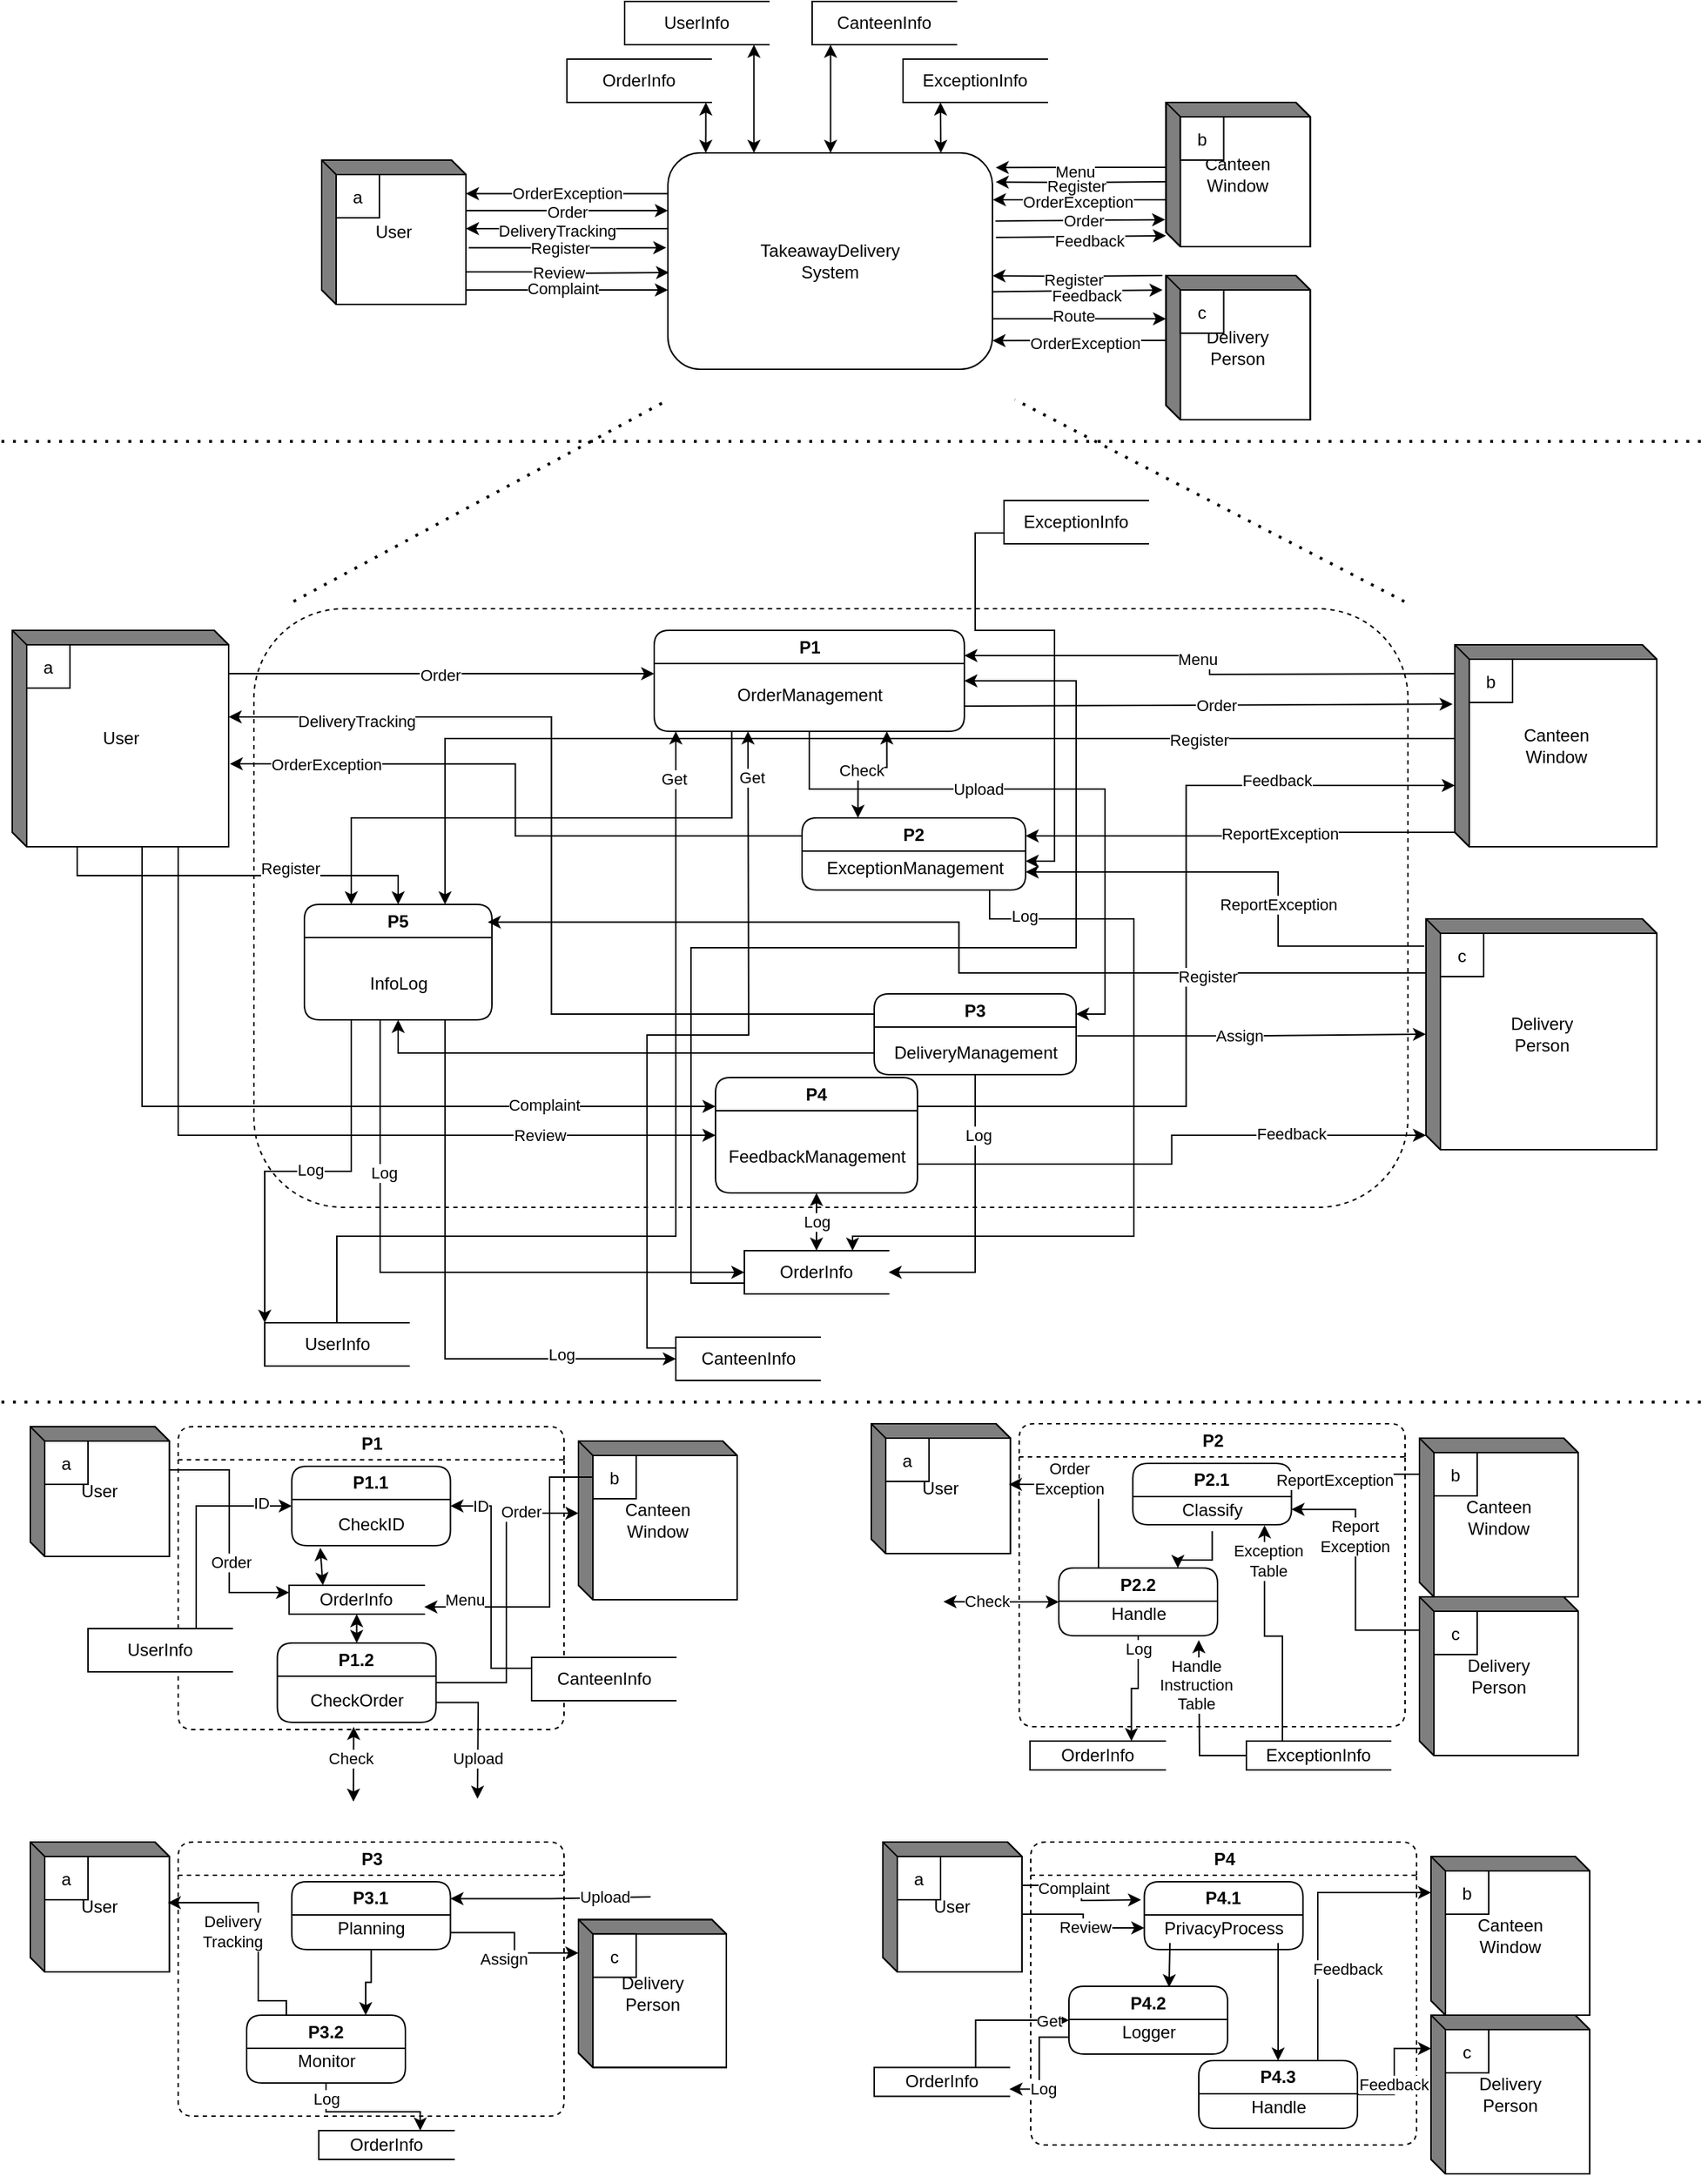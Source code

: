 <mxfile version="26.0.4">
  <diagram name="第 1 页" id="sH7vy-dPorBbMgMth3De">
    <mxGraphModel dx="1221" dy="823" grid="1" gridSize="10" guides="1" tooltips="1" connect="1" arrows="1" fold="1" page="1" pageScale="1" pageWidth="1200" pageHeight="1600" background="none" math="0" shadow="0">
      <root>
        <mxCell id="0" />
        <mxCell id="1" parent="0" />
        <mxCell id="PkoCoernXFV_T24IYqji-63" value="" style="rounded=1;whiteSpace=wrap;html=1;dashed=1;" parent="1" vertex="1">
          <mxGeometry x="185" y="430" width="800" height="415" as="geometry" />
        </mxCell>
        <mxCell id="PkoCoernXFV_T24IYqji-8" style="edgeStyle=orthogonalEdgeStyle;rounded=0;orthogonalLoop=1;jettySize=auto;html=1;" parent="1" edge="1">
          <mxGeometry relative="1" as="geometry">
            <mxPoint x="472" y="154" as="targetPoint" />
            <mxPoint x="332.0" y="154" as="sourcePoint" />
          </mxGeometry>
        </mxCell>
        <mxCell id="PkoCoernXFV_T24IYqji-26" value="Order" style="edgeLabel;html=1;align=center;verticalAlign=middle;resizable=0;points=[];" parent="PkoCoernXFV_T24IYqji-8" vertex="1" connectable="0">
          <mxGeometry x="-0.006" y="-1" relative="1" as="geometry">
            <mxPoint as="offset" />
          </mxGeometry>
        </mxCell>
        <mxCell id="PkoCoernXFV_T24IYqji-13" style="edgeStyle=orthogonalEdgeStyle;rounded=0;orthogonalLoop=1;jettySize=auto;html=1;entryX=1;entryY=0.25;entryDx=0;entryDy=0;exitX=0;exitY=0;exitDx=0;exitDy=130;exitPerimeter=0;" parent="1" source="PkoCoernXFV_T24IYqji-101" target="PkoCoernXFV_T24IYqji-95" edge="1">
          <mxGeometry relative="1" as="geometry">
            <mxPoint x="987.5" y="585" as="sourcePoint" />
            <mxPoint x="692.5" y="585" as="targetPoint" />
          </mxGeometry>
        </mxCell>
        <mxCell id="PkoCoernXFV_T24IYqji-44" value="ReportException" style="edgeLabel;html=1;align=center;verticalAlign=middle;resizable=0;points=[];" parent="PkoCoernXFV_T24IYqji-13" vertex="1" connectable="0">
          <mxGeometry x="0.03" y="1" relative="1" as="geometry">
            <mxPoint x="30" y="-3" as="offset" />
          </mxGeometry>
        </mxCell>
        <mxCell id="PkoCoernXFV_T24IYqji-17" style="edgeStyle=orthogonalEdgeStyle;rounded=0;orthogonalLoop=1;jettySize=auto;html=1;exitX=0;exitY=0.25;exitDx=0;exitDy=0;entryX=1;entryY=0.75;entryDx=0;entryDy=0;" parent="1" edge="1">
          <mxGeometry relative="1" as="geometry">
            <mxPoint x="472" y="166.5" as="sourcePoint" />
            <mxPoint x="332.0" y="166.5" as="targetPoint" />
          </mxGeometry>
        </mxCell>
        <mxCell id="PkoCoernXFV_T24IYqji-29" value="DeliveryTracking" style="edgeLabel;html=1;align=center;verticalAlign=middle;resizable=0;points=[];" parent="PkoCoernXFV_T24IYqji-17" vertex="1" connectable="0">
          <mxGeometry x="0.108" y="1" relative="1" as="geometry">
            <mxPoint as="offset" />
          </mxGeometry>
        </mxCell>
        <mxCell id="PkoCoernXFV_T24IYqji-11" value="TakeawayDelivery&lt;div&gt;System&lt;/div&gt;" style="rounded=1;whiteSpace=wrap;html=1;" parent="1" vertex="1">
          <mxGeometry x="472" y="114" width="225" height="150" as="geometry" />
        </mxCell>
        <mxCell id="PkoCoernXFV_T24IYqji-14" style="edgeStyle=orthogonalEdgeStyle;rounded=0;orthogonalLoop=1;jettySize=auto;html=1;exitX=1.005;exitY=0.103;exitDx=0;exitDy=0;exitPerimeter=0;" parent="1" source="PkoCoernXFV_T24IYqji-130" edge="1">
          <mxGeometry relative="1" as="geometry">
            <mxPoint x="757.5" y="725" as="sourcePoint" />
            <mxPoint x="997.5" y="724.97" as="targetPoint" />
          </mxGeometry>
        </mxCell>
        <mxCell id="PkoCoernXFV_T24IYqji-46" value="Assign" style="edgeLabel;html=1;align=center;verticalAlign=middle;resizable=0;points=[];" parent="PkoCoernXFV_T24IYqji-14" vertex="1" connectable="0">
          <mxGeometry x="-0.073" relative="1" as="geometry">
            <mxPoint as="offset" />
          </mxGeometry>
        </mxCell>
        <mxCell id="PkoCoernXFV_T24IYqji-18" value="User" style="html=1;dashed=0;whiteSpace=wrap;shape=mxgraph.dfd.externalEntity" parent="1" vertex="1">
          <mxGeometry x="232" y="119" width="100" height="100" as="geometry" />
        </mxCell>
        <mxCell id="PkoCoernXFV_T24IYqji-19" value="a" style="autosize=1;part=1;resizable=0;strokeColor=inherit;fillColor=inherit;gradientColor=inherit;" parent="PkoCoernXFV_T24IYqji-18" vertex="1">
          <mxGeometry width="30" height="30" relative="1" as="geometry">
            <mxPoint x="10" y="10" as="offset" />
          </mxGeometry>
        </mxCell>
        <mxCell id="PkoCoernXFV_T24IYqji-25" style="edgeStyle=orthogonalEdgeStyle;rounded=0;orthogonalLoop=1;jettySize=auto;html=1;entryX=1;entryY=0.25;entryDx=0;entryDy=0;" parent="1" target="PkoCoernXFV_T24IYqji-93" edge="1">
          <mxGeometry relative="1" as="geometry">
            <mxPoint x="1017.5" y="475" as="sourcePoint" />
            <mxPoint x="692.5" y="475.15" as="targetPoint" />
          </mxGeometry>
        </mxCell>
        <mxCell id="PkoCoernXFV_T24IYqji-38" value="Menu" style="edgeLabel;html=1;align=center;verticalAlign=middle;resizable=0;points=[];" parent="PkoCoernXFV_T24IYqji-25" vertex="1" connectable="0">
          <mxGeometry x="0.089" y="2" relative="1" as="geometry">
            <mxPoint as="offset" />
          </mxGeometry>
        </mxCell>
        <mxCell id="PkoCoernXFV_T24IYqji-27" value="" style="endArrow=classic;html=1;rounded=0;exitX=1.019;exitY=0.607;exitDx=0;exitDy=0;exitPerimeter=0;entryX=-0.008;entryY=0.338;entryDx=0;entryDy=0;entryPerimeter=0;" parent="1" source="PkoCoernXFV_T24IYqji-18" edge="1">
          <mxGeometry width="50" height="50" relative="1" as="geometry">
            <mxPoint x="333.8" y="179" as="sourcePoint" />
            <mxPoint x="470.88" y="179.7" as="targetPoint" />
          </mxGeometry>
        </mxCell>
        <mxCell id="PkoCoernXFV_T24IYqji-28" value="Register" style="edgeLabel;html=1;align=center;verticalAlign=middle;resizable=0;points=[];" parent="PkoCoernXFV_T24IYqji-27" vertex="1" connectable="0">
          <mxGeometry x="-0.08" relative="1" as="geometry">
            <mxPoint as="offset" />
          </mxGeometry>
        </mxCell>
        <mxCell id="PkoCoernXFV_T24IYqji-34" style="edgeStyle=orthogonalEdgeStyle;rounded=0;orthogonalLoop=1;jettySize=auto;html=1;exitX=0;exitY=0;exitDx=100;exitDy=77.5;exitPerimeter=0;entryX=0.006;entryY=0.453;entryDx=0;entryDy=0;entryPerimeter=0;" parent="1" source="PkoCoernXFV_T24IYqji-18" edge="1">
          <mxGeometry relative="1" as="geometry">
            <mxPoint x="472.84" y="196.95" as="targetPoint" />
          </mxGeometry>
        </mxCell>
        <mxCell id="PkoCoernXFV_T24IYqji-35" value="Review" style="edgeLabel;html=1;align=center;verticalAlign=middle;resizable=0;points=[];" parent="PkoCoernXFV_T24IYqji-34" vertex="1" connectable="0">
          <mxGeometry x="-0.105" relative="1" as="geometry">
            <mxPoint as="offset" />
          </mxGeometry>
        </mxCell>
        <mxCell id="PkoCoernXFV_T24IYqji-36" value="" style="endArrow=classic;html=1;rounded=0;exitX=1;exitY=0.9;exitDx=0;exitDy=0;exitPerimeter=0;" parent="1" source="PkoCoernXFV_T24IYqji-18" edge="1">
          <mxGeometry width="50" height="50" relative="1" as="geometry">
            <mxPoint x="401.7" y="254.2" as="sourcePoint" />
            <mxPoint x="472" y="209" as="targetPoint" />
          </mxGeometry>
        </mxCell>
        <mxCell id="PkoCoernXFV_T24IYqji-37" value="Complaint" style="edgeLabel;html=1;align=center;verticalAlign=middle;resizable=0;points=[];" parent="PkoCoernXFV_T24IYqji-36" vertex="1" connectable="0">
          <mxGeometry x="-0.044" y="1" relative="1" as="geometry">
            <mxPoint as="offset" />
          </mxGeometry>
        </mxCell>
        <mxCell id="PkoCoernXFV_T24IYqji-40" value="" style="endArrow=classic;html=1;rounded=0;entryX=1;entryY=0.232;entryDx=0;entryDy=0;entryPerimeter=0;exitX=0;exitY=0.088;exitDx=0;exitDy=0;exitPerimeter=0;" parent="1" target="PkoCoernXFV_T24IYqji-18" edge="1">
          <mxGeometry width="50" height="50" relative="1" as="geometry">
            <mxPoint x="472" y="142.2" as="sourcePoint" />
            <mxPoint x="552" y="149" as="targetPoint" />
          </mxGeometry>
        </mxCell>
        <mxCell id="PkoCoernXFV_T24IYqji-41" value="OrderException" style="edgeLabel;html=1;align=center;verticalAlign=middle;resizable=0;points=[];" parent="PkoCoernXFV_T24IYqji-40" vertex="1" connectable="0">
          <mxGeometry x="-0.002" relative="1" as="geometry">
            <mxPoint as="offset" />
          </mxGeometry>
        </mxCell>
        <mxCell id="PkoCoernXFV_T24IYqji-43" value="" style="endArrow=none;dashed=1;html=1;dashPattern=1 3;strokeWidth=2;rounded=0;" parent="1" edge="1">
          <mxGeometry width="50" height="50" relative="1" as="geometry">
            <mxPoint x="10" y="314" as="sourcePoint" />
            <mxPoint x="1190" y="314" as="targetPoint" />
          </mxGeometry>
        </mxCell>
        <mxCell id="PkoCoernXFV_T24IYqji-47" value="" style="endArrow=classic;html=1;rounded=0;exitX=1;exitY=0.75;exitDx=0;exitDy=0;entryX=-0.011;entryY=0.294;entryDx=0;entryDy=0;entryPerimeter=0;" parent="1" source="PkoCoernXFV_T24IYqji-93" target="PkoCoernXFV_T24IYqji-101" edge="1">
          <mxGeometry width="50" height="50" relative="1" as="geometry">
            <mxPoint x="694.5" y="500" as="sourcePoint" />
            <mxPoint x="1017.5" y="500" as="targetPoint" />
          </mxGeometry>
        </mxCell>
        <mxCell id="PkoCoernXFV_T24IYqji-48" value="Order" style="edgeLabel;html=1;align=center;verticalAlign=middle;resizable=0;points=[];" parent="PkoCoernXFV_T24IYqji-47" vertex="1" connectable="0">
          <mxGeometry x="0.029" relative="1" as="geometry">
            <mxPoint as="offset" />
          </mxGeometry>
        </mxCell>
        <mxCell id="PkoCoernXFV_T24IYqji-49" style="edgeStyle=orthogonalEdgeStyle;rounded=0;orthogonalLoop=1;jettySize=auto;html=1;" parent="1" edge="1">
          <mxGeometry relative="1" as="geometry">
            <mxPoint x="462.5" y="475" as="targetPoint" />
            <mxPoint x="167.5" y="475" as="sourcePoint" />
          </mxGeometry>
        </mxCell>
        <mxCell id="PkoCoernXFV_T24IYqji-50" value="Order" style="edgeLabel;html=1;align=center;verticalAlign=middle;resizable=0;points=[];" parent="PkoCoernXFV_T24IYqji-49" vertex="1" connectable="0">
          <mxGeometry x="-0.006" y="-1" relative="1" as="geometry">
            <mxPoint as="offset" />
          </mxGeometry>
        </mxCell>
        <mxCell id="PkoCoernXFV_T24IYqji-57" style="edgeStyle=orthogonalEdgeStyle;rounded=0;orthogonalLoop=1;jettySize=auto;html=1;entryX=0;entryY=0.5;entryDx=0;entryDy=0;exitX=0;exitY=0;exitDx=115;exitDy=150;exitPerimeter=0;" parent="1" source="PkoCoernXFV_T24IYqji-99" target="PkoCoernXFV_T24IYqji-109" edge="1">
          <mxGeometry relative="1" as="geometry">
            <mxPoint x="323.5" y="805.5" as="targetPoint" />
            <mxPoint x="97.5" y="806" as="sourcePoint" />
            <Array as="points">
              <mxPoint x="132.5" y="795" />
            </Array>
          </mxGeometry>
        </mxCell>
        <mxCell id="PkoCoernXFV_T24IYqji-58" value="Review" style="edgeLabel;html=1;align=center;verticalAlign=middle;resizable=0;points=[];" parent="PkoCoernXFV_T24IYqji-57" vertex="1" connectable="0">
          <mxGeometry x="-0.105" relative="1" as="geometry">
            <mxPoint x="194" as="offset" />
          </mxGeometry>
        </mxCell>
        <mxCell id="PkoCoernXFV_T24IYqji-64" style="edgeStyle=orthogonalEdgeStyle;rounded=0;orthogonalLoop=1;jettySize=auto;html=1;exitX=0;exitY=0;exitDx=0;exitDy=67.5;entryX=1;entryY=0.25;entryDx=0;entryDy=0;exitPerimeter=0;" parent="1" source="PkoCoernXFV_T24IYqji-68" edge="1">
          <mxGeometry relative="1" as="geometry">
            <mxPoint x="697.28" y="146.5" as="targetPoint" />
          </mxGeometry>
        </mxCell>
        <mxCell id="PkoCoernXFV_T24IYqji-65" value="OrderException" style="edgeLabel;html=1;align=center;verticalAlign=middle;resizable=0;points=[];" parent="PkoCoernXFV_T24IYqji-64" vertex="1" connectable="0">
          <mxGeometry x="0.03" y="1" relative="1" as="geometry">
            <mxPoint as="offset" />
          </mxGeometry>
        </mxCell>
        <mxCell id="PkoCoernXFV_T24IYqji-66" style="edgeStyle=orthogonalEdgeStyle;rounded=0;orthogonalLoop=1;jettySize=auto;html=1;exitX=1;exitY=0.75;exitDx=0;exitDy=0;entryX=0;entryY=0.25;entryDx=0;entryDy=0;" parent="1" edge="1">
          <mxGeometry relative="1" as="geometry">
            <mxPoint x="697.28" y="229" as="sourcePoint" />
            <mxPoint x="817.28" y="229" as="targetPoint" />
          </mxGeometry>
        </mxCell>
        <mxCell id="PkoCoernXFV_T24IYqji-67" value="Route" style="edgeLabel;html=1;align=center;verticalAlign=middle;resizable=0;points=[];" parent="PkoCoernXFV_T24IYqji-66" vertex="1" connectable="0">
          <mxGeometry x="-0.073" relative="1" as="geometry">
            <mxPoint y="-2" as="offset" />
          </mxGeometry>
        </mxCell>
        <mxCell id="PkoCoernXFV_T24IYqji-68" value="Canteen&lt;br&gt;Window" style="html=1;dashed=0;whiteSpace=wrap;shape=mxgraph.dfd.externalEntity" parent="1" vertex="1">
          <mxGeometry x="817.28" y="79" width="100" height="100" as="geometry" />
        </mxCell>
        <mxCell id="PkoCoernXFV_T24IYqji-69" value="b" style="autosize=1;part=1;resizable=0;strokeColor=inherit;fillColor=inherit;gradientColor=inherit;" parent="PkoCoernXFV_T24IYqji-68" vertex="1">
          <mxGeometry width="30" height="30" relative="1" as="geometry">
            <mxPoint x="10" y="10" as="offset" />
          </mxGeometry>
        </mxCell>
        <mxCell id="PkoCoernXFV_T24IYqji-70" value="Delivery&lt;div&gt;Person&lt;/div&gt;" style="html=1;dashed=0;whiteSpace=wrap;shape=mxgraph.dfd.externalEntity" parent="1" vertex="1">
          <mxGeometry x="817.28" y="199" width="100" height="100" as="geometry" />
        </mxCell>
        <mxCell id="PkoCoernXFV_T24IYqji-71" value="c" style="autosize=1;part=1;resizable=0;strokeColor=inherit;fillColor=inherit;gradientColor=inherit;" parent="PkoCoernXFV_T24IYqji-70" vertex="1">
          <mxGeometry width="30" height="30" relative="1" as="geometry">
            <mxPoint x="10" y="10" as="offset" />
          </mxGeometry>
        </mxCell>
        <mxCell id="PkoCoernXFV_T24IYqji-72" style="edgeStyle=orthogonalEdgeStyle;rounded=0;orthogonalLoop=1;jettySize=auto;html=1;exitX=0;exitY=0;exitDx=0;exitDy=45;exitPerimeter=0;entryX=0.998;entryY=0.901;entryDx=0;entryDy=0;entryPerimeter=0;" parent="1" source="PkoCoernXFV_T24IYqji-70" edge="1">
          <mxGeometry relative="1" as="geometry">
            <mxPoint x="697" y="244.15" as="targetPoint" />
          </mxGeometry>
        </mxCell>
        <mxCell id="PkoCoernXFV_T24IYqji-73" value="OrderException" style="edgeLabel;html=1;align=center;verticalAlign=middle;resizable=0;points=[];" parent="PkoCoernXFV_T24IYqji-72" vertex="1" connectable="0">
          <mxGeometry x="-0.066" y="2" relative="1" as="geometry">
            <mxPoint as="offset" />
          </mxGeometry>
        </mxCell>
        <mxCell id="PkoCoernXFV_T24IYqji-74" style="edgeStyle=orthogonalEdgeStyle;rounded=0;orthogonalLoop=1;jettySize=auto;html=1;exitX=0;exitY=0;exitDx=0;exitDy=45;exitPerimeter=0;entryX=1.014;entryY=0.101;entryDx=0;entryDy=0;entryPerimeter=0;" parent="1" source="PkoCoernXFV_T24IYqji-68" edge="1">
          <mxGeometry relative="1" as="geometry">
            <mxPoint x="699.24" y="124.15" as="targetPoint" />
          </mxGeometry>
        </mxCell>
        <mxCell id="PkoCoernXFV_T24IYqji-75" value="Menu" style="edgeLabel;html=1;align=center;verticalAlign=middle;resizable=0;points=[];" parent="PkoCoernXFV_T24IYqji-74" vertex="1" connectable="0">
          <mxGeometry x="0.089" y="2" relative="1" as="geometry">
            <mxPoint as="offset" />
          </mxGeometry>
        </mxCell>
        <mxCell id="PkoCoernXFV_T24IYqji-76" value="" style="endArrow=classic;html=1;rounded=0;entryX=-0.006;entryY=0.813;entryDx=0;entryDy=0;entryPerimeter=0;exitX=1.013;exitY=0.348;exitDx=0;exitDy=0;exitPerimeter=0;" parent="1" target="PkoCoernXFV_T24IYqji-68" edge="1">
          <mxGeometry width="50" height="50" relative="1" as="geometry">
            <mxPoint x="699.1" y="161.2" as="sourcePoint" />
            <mxPoint x="627.28" y="179" as="targetPoint" />
          </mxGeometry>
        </mxCell>
        <mxCell id="PkoCoernXFV_T24IYqji-77" value="Order" style="edgeLabel;html=1;align=center;verticalAlign=middle;resizable=0;points=[];" parent="PkoCoernXFV_T24IYqji-76" vertex="1" connectable="0">
          <mxGeometry x="0.029" relative="1" as="geometry">
            <mxPoint as="offset" />
          </mxGeometry>
        </mxCell>
        <mxCell id="PkoCoernXFV_T24IYqji-78" value="" style="endArrow=classic;html=1;rounded=0;exitX=0.25;exitY=0;exitDx=0;exitDy=0;entryX=0.963;entryY=1;entryDx=0;entryDy=0;entryPerimeter=0;startArrow=classic;startFill=1;" parent="1" target="PkoCoernXFV_T24IYqji-81" edge="1">
          <mxGeometry width="50" height="50" relative="1" as="geometry">
            <mxPoint x="498.25" y="114" as="sourcePoint" />
            <mxPoint x="562" y="79" as="targetPoint" />
          </mxGeometry>
        </mxCell>
        <mxCell id="PkoCoernXFV_T24IYqji-81" value="OrderInfo" style="html=1;dashed=0;whiteSpace=wrap;shape=partialRectangle;right=0;" parent="1" vertex="1">
          <mxGeometry x="402" y="49" width="100" height="30" as="geometry" />
        </mxCell>
        <mxCell id="PkoCoernXFV_T24IYqji-83" value="" style="endArrow=classic;html=1;rounded=0;startArrow=classic;startFill=1;" parent="1" edge="1">
          <mxGeometry width="50" height="50" relative="1" as="geometry">
            <mxPoint x="531.64" y="39" as="sourcePoint" />
            <mxPoint x="531.64" y="114" as="targetPoint" />
          </mxGeometry>
        </mxCell>
        <mxCell id="PkoCoernXFV_T24IYqji-84" value="UserInfo" style="html=1;dashed=0;whiteSpace=wrap;shape=partialRectangle;right=0;" parent="1" vertex="1">
          <mxGeometry x="442" y="9" width="100" height="30" as="geometry" />
        </mxCell>
        <mxCell id="PkoCoernXFV_T24IYqji-88" value="" style="endArrow=classic;html=1;rounded=0;startArrow=classic;startFill=1;" parent="1" edge="1">
          <mxGeometry width="50" height="50" relative="1" as="geometry">
            <mxPoint x="584.75" y="39" as="sourcePoint" />
            <mxPoint x="584.75" y="114" as="targetPoint" />
          </mxGeometry>
        </mxCell>
        <mxCell id="PkoCoernXFV_T24IYqji-89" value="CanteenInfo" style="html=1;dashed=0;whiteSpace=wrap;shape=partialRectangle;right=0;" parent="1" vertex="1">
          <mxGeometry x="572" y="9" width="100" height="30" as="geometry" />
        </mxCell>
        <mxCell id="PkoCoernXFV_T24IYqji-90" value="" style="endArrow=none;dashed=1;html=1;dashPattern=1 3;strokeWidth=2;rounded=0;" parent="1" edge="1">
          <mxGeometry width="50" height="50" relative="1" as="geometry">
            <mxPoint x="212.5" y="425" as="sourcePoint" />
            <mxPoint x="472.5" y="285" as="targetPoint" />
          </mxGeometry>
        </mxCell>
        <mxCell id="PkoCoernXFV_T24IYqji-91" value="" style="endArrow=none;dashed=1;html=1;dashPattern=1 3;strokeWidth=2;rounded=0;" parent="1" edge="1">
          <mxGeometry width="50" height="50" relative="1" as="geometry">
            <mxPoint x="982.5" y="425" as="sourcePoint" />
            <mxPoint x="712.5" y="285" as="targetPoint" />
          </mxGeometry>
        </mxCell>
        <mxCell id="PkoCoernXFV_T24IYqji-153" style="edgeStyle=orthogonalEdgeStyle;rounded=0;orthogonalLoop=1;jettySize=auto;html=1;exitX=0.25;exitY=1;exitDx=0;exitDy=0;entryX=0.25;entryY=0;entryDx=0;entryDy=0;" parent="1" source="PkoCoernXFV_T24IYqji-93" target="PkoCoernXFV_T24IYqji-138" edge="1">
          <mxGeometry relative="1" as="geometry" />
        </mxCell>
        <mxCell id="DiR7Uegnq6qnWL-ngkEq-35" style="edgeStyle=orthogonalEdgeStyle;rounded=0;orthogonalLoop=1;jettySize=auto;html=1;exitX=0.75;exitY=1;exitDx=0;exitDy=0;entryX=0.25;entryY=0;entryDx=0;entryDy=0;startArrow=classic;startFill=1;" parent="1" source="PkoCoernXFV_T24IYqji-93" target="PkoCoernXFV_T24IYqji-95" edge="1">
          <mxGeometry relative="1" as="geometry">
            <Array as="points">
              <mxPoint x="624" y="540" />
              <mxPoint x="604" y="540" />
            </Array>
          </mxGeometry>
        </mxCell>
        <mxCell id="DiR7Uegnq6qnWL-ngkEq-36" value="Check" style="edgeLabel;html=1;align=center;verticalAlign=middle;resizable=0;points=[];" parent="DiR7Uegnq6qnWL-ngkEq-35" vertex="1" connectable="0">
          <mxGeometry x="0.08" y="2" relative="1" as="geometry">
            <mxPoint as="offset" />
          </mxGeometry>
        </mxCell>
        <mxCell id="DiR7Uegnq6qnWL-ngkEq-38" style="edgeStyle=orthogonalEdgeStyle;rounded=0;orthogonalLoop=1;jettySize=auto;html=1;exitX=0.5;exitY=1;exitDx=0;exitDy=0;entryX=1;entryY=0.25;entryDx=0;entryDy=0;" parent="1" source="PkoCoernXFV_T24IYqji-93" target="PkoCoernXFV_T24IYqji-129" edge="1">
          <mxGeometry relative="1" as="geometry">
            <Array as="points">
              <mxPoint x="570" y="555" />
              <mxPoint x="775" y="555" />
              <mxPoint x="775" y="711" />
            </Array>
          </mxGeometry>
        </mxCell>
        <mxCell id="DiR7Uegnq6qnWL-ngkEq-39" value="Upload" style="edgeLabel;html=1;align=center;verticalAlign=middle;resizable=0;points=[];" parent="DiR7Uegnq6qnWL-ngkEq-38" vertex="1" connectable="0">
          <mxGeometry x="-0.257" relative="1" as="geometry">
            <mxPoint as="offset" />
          </mxGeometry>
        </mxCell>
        <mxCell id="PkoCoernXFV_T24IYqji-93" value="P1" style="swimlane;whiteSpace=wrap;html=1;rounded=1;" parent="1" vertex="1">
          <mxGeometry x="462.5" y="445" width="215" height="70" as="geometry">
            <mxRectangle x="590" y="620" width="130" height="30" as="alternateBounds" />
          </mxGeometry>
        </mxCell>
        <mxCell id="PkoCoernXFV_T24IYqji-94" value="OrderManagement" style="text;html=1;align=center;verticalAlign=middle;resizable=0;points=[];autosize=1;strokeColor=none;fillColor=none;" parent="PkoCoernXFV_T24IYqji-93" vertex="1">
          <mxGeometry x="47.5" y="30" width="120" height="30" as="geometry" />
        </mxCell>
        <mxCell id="PkoCoernXFV_T24IYqji-95" value="P2" style="swimlane;whiteSpace=wrap;html=1;rounded=1;" parent="1" vertex="1">
          <mxGeometry x="565" y="575" width="155" height="50" as="geometry">
            <mxRectangle x="590" y="620" width="130" height="30" as="alternateBounds" />
          </mxGeometry>
        </mxCell>
        <mxCell id="PkoCoernXFV_T24IYqji-96" value="ExceptionManagement" style="text;html=1;align=center;verticalAlign=middle;resizable=0;points=[];autosize=1;strokeColor=none;fillColor=none;" parent="PkoCoernXFV_T24IYqji-95" vertex="1">
          <mxGeometry x="7.5" y="20" width="140" height="30" as="geometry" />
        </mxCell>
        <mxCell id="PkoCoernXFV_T24IYqji-108" style="edgeStyle=orthogonalEdgeStyle;rounded=0;orthogonalLoop=1;jettySize=auto;html=1;exitX=0;exitY=0;exitDx=45;exitDy=150;exitPerimeter=0;entryX=0;entryY=0.25;entryDx=0;entryDy=0;" parent="1" target="PkoCoernXFV_T24IYqji-109" edge="1">
          <mxGeometry relative="1" as="geometry">
            <mxPoint x="392.5" y="775" as="targetPoint" />
            <mxPoint x="107.5" y="595" as="sourcePoint" />
            <Array as="points">
              <mxPoint x="107.5" y="775" />
            </Array>
          </mxGeometry>
        </mxCell>
        <mxCell id="PkoCoernXFV_T24IYqji-111" value="Complaint" style="edgeLabel;html=1;align=center;verticalAlign=middle;resizable=0;points=[];" parent="PkoCoernXFV_T24IYqji-108" vertex="1" connectable="0">
          <mxGeometry x="0.187" y="1" relative="1" as="geometry">
            <mxPoint x="116" as="offset" />
          </mxGeometry>
        </mxCell>
        <mxCell id="PkoCoernXFV_T24IYqji-140" style="edgeStyle=orthogonalEdgeStyle;rounded=0;orthogonalLoop=1;jettySize=auto;html=1;exitX=0;exitY=0;exitDx=45;exitDy=150;exitPerimeter=0;entryX=0.5;entryY=0;entryDx=0;entryDy=0;" parent="1" source="PkoCoernXFV_T24IYqji-99" target="PkoCoernXFV_T24IYqji-138" edge="1">
          <mxGeometry relative="1" as="geometry" />
        </mxCell>
        <mxCell id="PkoCoernXFV_T24IYqji-141" value="Register" style="edgeLabel;html=1;align=center;verticalAlign=middle;resizable=0;points=[];" parent="PkoCoernXFV_T24IYqji-140" vertex="1" connectable="0">
          <mxGeometry x="0.366" y="-5" relative="1" as="geometry">
            <mxPoint x="-12" y="-10" as="offset" />
          </mxGeometry>
        </mxCell>
        <mxCell id="PkoCoernXFV_T24IYqji-99" value="User" style="html=1;dashed=0;whiteSpace=wrap;shape=mxgraph.dfd.externalEntity" parent="1" vertex="1">
          <mxGeometry x="17.5" y="445" width="150" height="150" as="geometry" />
        </mxCell>
        <mxCell id="PkoCoernXFV_T24IYqji-100" value="a" style="autosize=1;part=1;resizable=0;strokeColor=inherit;fillColor=inherit;gradientColor=inherit;" parent="PkoCoernXFV_T24IYqji-99" vertex="1">
          <mxGeometry width="30" height="30" relative="1" as="geometry">
            <mxPoint x="10" y="10" as="offset" />
          </mxGeometry>
        </mxCell>
        <mxCell id="PkoCoernXFV_T24IYqji-147" style="edgeStyle=orthogonalEdgeStyle;rounded=0;orthogonalLoop=1;jettySize=auto;html=1;exitX=0;exitY=0;exitDx=0;exitDy=65;exitPerimeter=0;entryX=0.75;entryY=0;entryDx=0;entryDy=0;" parent="1" source="PkoCoernXFV_T24IYqji-101" target="PkoCoernXFV_T24IYqji-138" edge="1">
          <mxGeometry relative="1" as="geometry" />
        </mxCell>
        <mxCell id="PkoCoernXFV_T24IYqji-148" value="Register" style="edgeLabel;html=1;align=center;verticalAlign=middle;resizable=0;points=[];" parent="PkoCoernXFV_T24IYqji-147" vertex="1" connectable="0">
          <mxGeometry x="-0.564" y="1" relative="1" as="geometry">
            <mxPoint as="offset" />
          </mxGeometry>
        </mxCell>
        <mxCell id="PkoCoernXFV_T24IYqji-101" value="Canteen&lt;br&gt;Window" style="html=1;dashed=0;whiteSpace=wrap;shape=mxgraph.dfd.externalEntity" parent="1" vertex="1">
          <mxGeometry x="1017.5" y="455" width="140" height="140" as="geometry" />
        </mxCell>
        <mxCell id="PkoCoernXFV_T24IYqji-102" value="b" style="autosize=1;part=1;resizable=0;strokeColor=inherit;fillColor=inherit;gradientColor=inherit;" parent="PkoCoernXFV_T24IYqji-101" vertex="1">
          <mxGeometry width="30" height="30" relative="1" as="geometry">
            <mxPoint x="10" y="10" as="offset" />
          </mxGeometry>
        </mxCell>
        <mxCell id="PkoCoernXFV_T24IYqji-109" value="P4" style="swimlane;whiteSpace=wrap;html=1;rounded=1;" parent="1" vertex="1">
          <mxGeometry x="505" y="755" width="140" height="80" as="geometry">
            <mxRectangle x="590" y="620" width="130" height="30" as="alternateBounds" />
          </mxGeometry>
        </mxCell>
        <mxCell id="PkoCoernXFV_T24IYqji-110" value="FeedbackManagement" style="text;html=1;align=center;verticalAlign=middle;resizable=0;points=[];autosize=1;strokeColor=none;fillColor=none;" parent="PkoCoernXFV_T24IYqji-109" vertex="1">
          <mxGeometry x="-5" y="40" width="150" height="30" as="geometry" />
        </mxCell>
        <mxCell id="PkoCoernXFV_T24IYqji-112" value="" style="endArrow=classic;html=1;rounded=0;entryX=-0.006;entryY=0.813;entryDx=0;entryDy=0;entryPerimeter=0;exitX=1.013;exitY=0.348;exitDx=0;exitDy=0;exitPerimeter=0;" parent="1" edge="1">
          <mxGeometry width="50" height="50" relative="1" as="geometry">
            <mxPoint x="699.38" y="172.6" as="sourcePoint" />
            <mxPoint x="817.28" y="171.4" as="targetPoint" />
          </mxGeometry>
        </mxCell>
        <mxCell id="PkoCoernXFV_T24IYqji-115" value="Feedback" style="edgeLabel;html=1;align=center;verticalAlign=middle;resizable=0;points=[];" parent="PkoCoernXFV_T24IYqji-112" vertex="1" connectable="0">
          <mxGeometry x="0.097" y="-3" relative="1" as="geometry">
            <mxPoint as="offset" />
          </mxGeometry>
        </mxCell>
        <mxCell id="PkoCoernXFV_T24IYqji-116" value="" style="endArrow=classic;html=1;rounded=0;entryX=-0.006;entryY=0.813;entryDx=0;entryDy=0;entryPerimeter=0;exitX=1.013;exitY=0.348;exitDx=0;exitDy=0;exitPerimeter=0;" parent="1" edge="1">
          <mxGeometry width="50" height="50" relative="1" as="geometry">
            <mxPoint x="697.0" y="210.2" as="sourcePoint" />
            <mxPoint x="814.9" y="209" as="targetPoint" />
          </mxGeometry>
        </mxCell>
        <mxCell id="PkoCoernXFV_T24IYqji-117" value="Feedback" style="edgeLabel;html=1;align=center;verticalAlign=middle;resizable=0;points=[];" parent="PkoCoernXFV_T24IYqji-116" vertex="1" connectable="0">
          <mxGeometry x="0.097" y="-3" relative="1" as="geometry">
            <mxPoint as="offset" />
          </mxGeometry>
        </mxCell>
        <mxCell id="PkoCoernXFV_T24IYqji-122" value="Delivery&lt;div&gt;Person&lt;/div&gt;" style="html=1;dashed=0;whiteSpace=wrap;shape=mxgraph.dfd.externalEntity" parent="1" vertex="1">
          <mxGeometry x="997.5" y="645" width="160" height="160" as="geometry" />
        </mxCell>
        <mxCell id="PkoCoernXFV_T24IYqji-123" value="c" style="autosize=1;part=1;resizable=0;strokeColor=inherit;fillColor=inherit;gradientColor=inherit;" parent="PkoCoernXFV_T24IYqji-122" vertex="1">
          <mxGeometry width="30" height="30" relative="1" as="geometry">
            <mxPoint x="10" y="10" as="offset" />
          </mxGeometry>
        </mxCell>
        <mxCell id="PkoCoernXFV_T24IYqji-125" style="edgeStyle=orthogonalEdgeStyle;rounded=0;orthogonalLoop=1;jettySize=auto;html=1;exitX=1;exitY=0.25;exitDx=0;exitDy=0;entryX=0;entryY=0;entryDx=0;entryDy=97.5;entryPerimeter=0;" parent="1" source="PkoCoernXFV_T24IYqji-109" target="PkoCoernXFV_T24IYqji-101" edge="1">
          <mxGeometry relative="1" as="geometry" />
        </mxCell>
        <mxCell id="PkoCoernXFV_T24IYqji-126" value="Feedback" style="edgeLabel;html=1;align=center;verticalAlign=middle;resizable=0;points=[];" parent="PkoCoernXFV_T24IYqji-125" vertex="1" connectable="0">
          <mxGeometry x="0.584" y="4" relative="1" as="geometry">
            <mxPoint as="offset" />
          </mxGeometry>
        </mxCell>
        <mxCell id="PkoCoernXFV_T24IYqji-127" style="edgeStyle=orthogonalEdgeStyle;rounded=0;orthogonalLoop=1;jettySize=auto;html=1;exitX=1;exitY=0.75;exitDx=0;exitDy=0;entryX=0;entryY=0;entryDx=0;entryDy=150;entryPerimeter=0;" parent="1" source="PkoCoernXFV_T24IYqji-109" target="PkoCoernXFV_T24IYqji-122" edge="1">
          <mxGeometry relative="1" as="geometry" />
        </mxCell>
        <mxCell id="PkoCoernXFV_T24IYqji-128" value="Feedback" style="edgeLabel;html=1;align=center;verticalAlign=middle;resizable=0;points=[];" parent="PkoCoernXFV_T24IYqji-127" vertex="1" connectable="0">
          <mxGeometry x="0.495" y="1" relative="1" as="geometry">
            <mxPoint as="offset" />
          </mxGeometry>
        </mxCell>
        <mxCell id="PkoCoernXFV_T24IYqji-129" value="P3" style="swimlane;whiteSpace=wrap;html=1;rounded=1;" parent="1" vertex="1">
          <mxGeometry x="615" y="697" width="140" height="56" as="geometry">
            <mxRectangle x="590" y="620" width="130" height="30" as="alternateBounds" />
          </mxGeometry>
        </mxCell>
        <mxCell id="PkoCoernXFV_T24IYqji-130" value="DeliveryManagement" style="text;html=1;align=center;verticalAlign=middle;resizable=0;points=[];autosize=1;strokeColor=none;fillColor=none;" parent="PkoCoernXFV_T24IYqji-129" vertex="1">
          <mxGeometry y="26" width="140" height="30" as="geometry" />
        </mxCell>
        <mxCell id="PkoCoernXFV_T24IYqji-131" style="edgeStyle=orthogonalEdgeStyle;rounded=0;orthogonalLoop=1;jettySize=auto;html=1;exitX=0;exitY=0.25;exitDx=0;exitDy=0;entryX=1;entryY=0.4;entryDx=0;entryDy=0;entryPerimeter=0;" parent="1" source="PkoCoernXFV_T24IYqji-129" target="PkoCoernXFV_T24IYqji-99" edge="1">
          <mxGeometry relative="1" as="geometry" />
        </mxCell>
        <mxCell id="PkoCoernXFV_T24IYqji-132" value="DeliveryTracking" style="edgeLabel;html=1;align=center;verticalAlign=middle;resizable=0;points=[];" parent="PkoCoernXFV_T24IYqji-131" vertex="1" connectable="0">
          <mxGeometry x="0.729" y="3" relative="1" as="geometry">
            <mxPoint as="offset" />
          </mxGeometry>
        </mxCell>
        <mxCell id="PkoCoernXFV_T24IYqji-97" style="edgeStyle=orthogonalEdgeStyle;rounded=0;orthogonalLoop=1;jettySize=auto;html=1;entryX=1;entryY=0.75;entryDx=0;entryDy=0;exitX=-0.007;exitY=0.118;exitDx=0;exitDy=0;exitPerimeter=0;" parent="1" source="PkoCoernXFV_T24IYqji-122" target="PkoCoernXFV_T24IYqji-95" edge="1">
          <mxGeometry relative="1" as="geometry">
            <mxPoint x="1032.5" y="662" as="sourcePoint" />
            <mxPoint x="727.5" y="662.14" as="targetPoint" />
            <Array as="points">
              <mxPoint x="895" y="664" />
              <mxPoint x="895" y="613" />
            </Array>
          </mxGeometry>
        </mxCell>
        <mxCell id="PkoCoernXFV_T24IYqji-98" value="ReportException" style="edgeLabel;html=1;align=center;verticalAlign=middle;resizable=0;points=[];" parent="PkoCoernXFV_T24IYqji-97" vertex="1" connectable="0">
          <mxGeometry x="0.03" y="1" relative="1" as="geometry">
            <mxPoint x="16" y="21" as="offset" />
          </mxGeometry>
        </mxCell>
        <mxCell id="PkoCoernXFV_T24IYqji-133" style="edgeStyle=orthogonalEdgeStyle;rounded=0;orthogonalLoop=1;jettySize=auto;html=1;exitX=0;exitY=0.25;exitDx=0;exitDy=0;entryX=1.005;entryY=0.617;entryDx=0;entryDy=0;entryPerimeter=0;" parent="1" source="PkoCoernXFV_T24IYqji-95" target="PkoCoernXFV_T24IYqji-99" edge="1">
          <mxGeometry relative="1" as="geometry" />
        </mxCell>
        <mxCell id="PkoCoernXFV_T24IYqji-134" value="OrderException" style="edgeLabel;html=1;align=center;verticalAlign=middle;resizable=0;points=[];" parent="PkoCoernXFV_T24IYqji-133" vertex="1" connectable="0">
          <mxGeometry x="0.702" relative="1" as="geometry">
            <mxPoint as="offset" />
          </mxGeometry>
        </mxCell>
        <mxCell id="PkoCoernXFV_T24IYqji-160" style="edgeStyle=orthogonalEdgeStyle;rounded=0;orthogonalLoop=1;jettySize=auto;html=1;exitX=0.5;exitY=0;exitDx=0;exitDy=0;entryX=0.5;entryY=1;entryDx=0;entryDy=0;startArrow=classic;startFill=1;" parent="1" source="PkoCoernXFV_T24IYqji-135" target="PkoCoernXFV_T24IYqji-109" edge="1">
          <mxGeometry relative="1" as="geometry" />
        </mxCell>
        <mxCell id="DiR7Uegnq6qnWL-ngkEq-189" value="Log" style="edgeLabel;html=1;align=center;verticalAlign=middle;resizable=0;points=[];" parent="PkoCoernXFV_T24IYqji-160" vertex="1" connectable="0">
          <mxGeometry x="0.017" relative="1" as="geometry">
            <mxPoint as="offset" />
          </mxGeometry>
        </mxCell>
        <mxCell id="DiR7Uegnq6qnWL-ngkEq-20" style="edgeStyle=orthogonalEdgeStyle;rounded=0;orthogonalLoop=1;jettySize=auto;html=1;exitX=0;exitY=0.75;exitDx=0;exitDy=0;entryX=1;entryY=0.5;entryDx=0;entryDy=0;" parent="1" source="PkoCoernXFV_T24IYqji-135" target="PkoCoernXFV_T24IYqji-93" edge="1">
          <mxGeometry relative="1" as="geometry">
            <Array as="points">
              <mxPoint x="488" y="898" />
              <mxPoint x="488" y="665" />
              <mxPoint x="755" y="665" />
              <mxPoint x="755" y="480" />
            </Array>
          </mxGeometry>
        </mxCell>
        <mxCell id="DiR7Uegnq6qnWL-ngkEq-73" style="edgeStyle=orthogonalEdgeStyle;rounded=0;orthogonalLoop=1;jettySize=auto;html=1;exitX=0.75;exitY=0;exitDx=0;exitDy=0;startArrow=classic;startFill=1;endArrow=none;endFill=0;" parent="1" source="PkoCoernXFV_T24IYqji-135" edge="1">
          <mxGeometry relative="1" as="geometry">
            <mxPoint x="695" y="625" as="targetPoint" />
            <Array as="points">
              <mxPoint x="600" y="865" />
              <mxPoint x="795" y="865" />
              <mxPoint x="795" y="645" />
              <mxPoint x="695" y="645" />
            </Array>
          </mxGeometry>
        </mxCell>
        <mxCell id="DiR7Uegnq6qnWL-ngkEq-74" value="Log" style="edgeLabel;html=1;align=center;verticalAlign=middle;resizable=0;points=[];" parent="DiR7Uegnq6qnWL-ngkEq-73" vertex="1" connectable="0">
          <mxGeometry x="0.84" y="-2" relative="1" as="geometry">
            <mxPoint as="offset" />
          </mxGeometry>
        </mxCell>
        <mxCell id="PkoCoernXFV_T24IYqji-135" value="OrderInfo" style="html=1;dashed=0;whiteSpace=wrap;shape=partialRectangle;right=0;" parent="1" vertex="1">
          <mxGeometry x="525" y="875" width="100" height="30" as="geometry" />
        </mxCell>
        <mxCell id="PkoCoernXFV_T24IYqji-156" style="edgeStyle=orthogonalEdgeStyle;rounded=0;orthogonalLoop=1;jettySize=auto;html=1;exitX=0.5;exitY=0;exitDx=0;exitDy=0;" parent="1" source="PkoCoernXFV_T24IYqji-136" edge="1">
          <mxGeometry relative="1" as="geometry">
            <mxPoint x="477.5" y="515.0" as="targetPoint" />
            <Array as="points">
              <mxPoint x="242.5" y="865" />
              <mxPoint x="477.5" y="865" />
            </Array>
          </mxGeometry>
        </mxCell>
        <mxCell id="DiR7Uegnq6qnWL-ngkEq-201" value="Get" style="edgeLabel;html=1;align=center;verticalAlign=middle;resizable=0;points=[];" parent="PkoCoernXFV_T24IYqji-156" vertex="1" connectable="0">
          <mxGeometry x="0.899" y="2" relative="1" as="geometry">
            <mxPoint as="offset" />
          </mxGeometry>
        </mxCell>
        <mxCell id="PkoCoernXFV_T24IYqji-136" value="UserInfo" style="html=1;dashed=0;whiteSpace=wrap;shape=partialRectangle;right=0;" parent="1" vertex="1">
          <mxGeometry x="192.5" y="925" width="100" height="30" as="geometry" />
        </mxCell>
        <mxCell id="PkoCoernXFV_T24IYqji-158" style="edgeStyle=orthogonalEdgeStyle;rounded=0;orthogonalLoop=1;jettySize=auto;html=1;exitX=0;exitY=0.25;exitDx=0;exitDy=0;" parent="1" source="PkoCoernXFV_T24IYqji-137" edge="1">
          <mxGeometry relative="1" as="geometry">
            <mxPoint x="527.5" y="515.0" as="targetPoint" />
          </mxGeometry>
        </mxCell>
        <mxCell id="DiR7Uegnq6qnWL-ngkEq-203" value="Get" style="edgeLabel;html=1;align=center;verticalAlign=middle;resizable=0;points=[];" parent="PkoCoernXFV_T24IYqji-158" vertex="1" connectable="0">
          <mxGeometry x="0.878" y="-2" relative="1" as="geometry">
            <mxPoint as="offset" />
          </mxGeometry>
        </mxCell>
        <mxCell id="PkoCoernXFV_T24IYqji-137" value="CanteenInfo" style="html=1;dashed=0;whiteSpace=wrap;shape=partialRectangle;right=0;" parent="1" vertex="1">
          <mxGeometry x="477.5" y="935" width="100" height="30" as="geometry" />
        </mxCell>
        <mxCell id="PkoCoernXFV_T24IYqji-151" style="edgeStyle=orthogonalEdgeStyle;rounded=0;orthogonalLoop=1;jettySize=auto;html=1;exitX=0.25;exitY=1;exitDx=0;exitDy=0;entryX=0;entryY=0;entryDx=0;entryDy=0;" parent="1" source="PkoCoernXFV_T24IYqji-138" target="PkoCoernXFV_T24IYqji-136" edge="1">
          <mxGeometry relative="1" as="geometry" />
        </mxCell>
        <mxCell id="DiR7Uegnq6qnWL-ngkEq-200" value="Log" style="edgeLabel;html=1;align=center;verticalAlign=middle;resizable=0;points=[];" parent="PkoCoernXFV_T24IYqji-151" vertex="1" connectable="0">
          <mxGeometry x="-0.009" y="-1" relative="1" as="geometry">
            <mxPoint as="offset" />
          </mxGeometry>
        </mxCell>
        <mxCell id="PkoCoernXFV_T24IYqji-154" style="edgeStyle=orthogonalEdgeStyle;rounded=0;orthogonalLoop=1;jettySize=auto;html=1;exitX=0.5;exitY=1;exitDx=0;exitDy=0;entryX=0;entryY=0.5;entryDx=0;entryDy=0;" parent="1" source="PkoCoernXFV_T24IYqji-138" target="PkoCoernXFV_T24IYqji-135" edge="1">
          <mxGeometry relative="1" as="geometry">
            <Array as="points">
              <mxPoint x="272.5" y="890" />
            </Array>
          </mxGeometry>
        </mxCell>
        <mxCell id="DiR7Uegnq6qnWL-ngkEq-204" value="Log" style="edgeLabel;html=1;align=center;verticalAlign=middle;resizable=0;points=[];" parent="PkoCoernXFV_T24IYqji-154" vertex="1" connectable="0">
          <mxGeometry x="-0.463" y="2" relative="1" as="geometry">
            <mxPoint as="offset" />
          </mxGeometry>
        </mxCell>
        <mxCell id="PkoCoernXFV_T24IYqji-155" style="edgeStyle=orthogonalEdgeStyle;rounded=0;orthogonalLoop=1;jettySize=auto;html=1;exitX=0.75;exitY=1;exitDx=0;exitDy=0;entryX=0;entryY=0.5;entryDx=0;entryDy=0;" parent="1" source="PkoCoernXFV_T24IYqji-138" target="PkoCoernXFV_T24IYqji-137" edge="1">
          <mxGeometry relative="1" as="geometry" />
        </mxCell>
        <mxCell id="DiR7Uegnq6qnWL-ngkEq-202" value="Log" style="edgeLabel;html=1;align=center;verticalAlign=middle;resizable=0;points=[];" parent="PkoCoernXFV_T24IYqji-155" vertex="1" connectable="0">
          <mxGeometry x="0.596" y="3" relative="1" as="geometry">
            <mxPoint as="offset" />
          </mxGeometry>
        </mxCell>
        <mxCell id="PkoCoernXFV_T24IYqji-138" value="P5" style="swimlane;whiteSpace=wrap;html=1;rounded=1;" parent="1" vertex="1">
          <mxGeometry x="220" y="635" width="130" height="80" as="geometry">
            <mxRectangle x="590" y="620" width="130" height="30" as="alternateBounds" />
          </mxGeometry>
        </mxCell>
        <mxCell id="PkoCoernXFV_T24IYqji-139" value="InfoLog" style="text;html=1;align=center;verticalAlign=middle;resizable=0;points=[];autosize=1;strokeColor=none;fillColor=none;" parent="PkoCoernXFV_T24IYqji-138" vertex="1">
          <mxGeometry x="35" y="40" width="60" height="30" as="geometry" />
        </mxCell>
        <mxCell id="PkoCoernXFV_T24IYqji-142" style="edgeStyle=orthogonalEdgeStyle;rounded=0;orthogonalLoop=1;jettySize=auto;html=1;exitX=0;exitY=0;exitDx=0;exitDy=45;exitPerimeter=0;entryX=1.014;entryY=0.101;entryDx=0;entryDy=0;entryPerimeter=0;" parent="1" edge="1">
          <mxGeometry relative="1" as="geometry">
            <mxPoint x="699.24" y="134.15" as="targetPoint" />
            <mxPoint x="817" y="134" as="sourcePoint" />
          </mxGeometry>
        </mxCell>
        <mxCell id="PkoCoernXFV_T24IYqji-143" value="Register" style="edgeLabel;html=1;align=center;verticalAlign=middle;resizable=0;points=[];" parent="PkoCoernXFV_T24IYqji-142" vertex="1" connectable="0">
          <mxGeometry x="0.089" y="2" relative="1" as="geometry">
            <mxPoint x="2" as="offset" />
          </mxGeometry>
        </mxCell>
        <mxCell id="PkoCoernXFV_T24IYqji-145" style="edgeStyle=orthogonalEdgeStyle;rounded=0;orthogonalLoop=1;jettySize=auto;html=1;exitX=0;exitY=0;exitDx=0;exitDy=45;exitPerimeter=0;entryX=1.014;entryY=0.101;entryDx=0;entryDy=0;entryPerimeter=0;" parent="1" edge="1">
          <mxGeometry relative="1" as="geometry">
            <mxPoint x="697" y="199.15" as="targetPoint" />
            <mxPoint x="814.76" y="199" as="sourcePoint" />
          </mxGeometry>
        </mxCell>
        <mxCell id="PkoCoernXFV_T24IYqji-146" value="Register" style="edgeLabel;html=1;align=center;verticalAlign=middle;resizable=0;points=[];" parent="PkoCoernXFV_T24IYqji-145" vertex="1" connectable="0">
          <mxGeometry x="0.089" y="2" relative="1" as="geometry">
            <mxPoint x="2" as="offset" />
          </mxGeometry>
        </mxCell>
        <mxCell id="PkoCoernXFV_T24IYqji-149" style="edgeStyle=orthogonalEdgeStyle;rounded=0;orthogonalLoop=1;jettySize=auto;html=1;exitX=0;exitY=0;exitDx=0;exitDy=37.5;exitPerimeter=0;entryX=0.978;entryY=0.153;entryDx=0;entryDy=0;entryPerimeter=0;" parent="1" source="PkoCoernXFV_T24IYqji-122" target="PkoCoernXFV_T24IYqji-138" edge="1">
          <mxGeometry relative="1" as="geometry" />
        </mxCell>
        <mxCell id="PkoCoernXFV_T24IYqji-150" value="Register" style="edgeLabel;html=1;align=center;verticalAlign=middle;resizable=0;points=[];" parent="PkoCoernXFV_T24IYqji-149" vertex="1" connectable="0">
          <mxGeometry x="-0.557" y="2" relative="1" as="geometry">
            <mxPoint as="offset" />
          </mxGeometry>
        </mxCell>
        <mxCell id="PkoCoernXFV_T24IYqji-161" value="" style="endArrow=none;dashed=1;html=1;dashPattern=1 3;strokeWidth=2;rounded=0;" parent="1" edge="1">
          <mxGeometry width="50" height="50" relative="1" as="geometry">
            <mxPoint x="10" y="980" as="sourcePoint" />
            <mxPoint x="1190" y="980" as="targetPoint" />
          </mxGeometry>
        </mxCell>
        <mxCell id="PkoCoernXFV_T24IYqji-162" value="P1" style="swimlane;whiteSpace=wrap;html=1;rounded=1;dashed=1;" parent="1" vertex="1">
          <mxGeometry x="132.5" y="997" width="267.5" height="210" as="geometry">
            <mxRectangle x="590" y="620" width="130" height="30" as="alternateBounds" />
          </mxGeometry>
        </mxCell>
        <mxCell id="DiR7Uegnq6qnWL-ngkEq-1" value="P1.1" style="swimlane;whiteSpace=wrap;html=1;rounded=1;" parent="PkoCoernXFV_T24IYqji-162" vertex="1">
          <mxGeometry x="78.75" y="27.5" width="110" height="55" as="geometry">
            <mxRectangle x="590" y="620" width="130" height="30" as="alternateBounds" />
          </mxGeometry>
        </mxCell>
        <mxCell id="DiR7Uegnq6qnWL-ngkEq-2" value="CheckID" style="text;html=1;align=center;verticalAlign=middle;resizable=0;points=[];autosize=1;strokeColor=none;fillColor=none;" parent="DiR7Uegnq6qnWL-ngkEq-1" vertex="1">
          <mxGeometry x="20" y="25" width="70" height="30" as="geometry" />
        </mxCell>
        <mxCell id="DiR7Uegnq6qnWL-ngkEq-176" style="edgeStyle=orthogonalEdgeStyle;rounded=0;orthogonalLoop=1;jettySize=auto;html=1;exitX=1;exitY=0.75;exitDx=0;exitDy=0;" parent="PkoCoernXFV_T24IYqji-162" source="DiR7Uegnq6qnWL-ngkEq-10" edge="1">
          <mxGeometry relative="1" as="geometry">
            <mxPoint x="207.5" y="258" as="targetPoint" />
          </mxGeometry>
        </mxCell>
        <mxCell id="DiR7Uegnq6qnWL-ngkEq-177" value="Upload" style="edgeLabel;html=1;align=center;verticalAlign=middle;resizable=0;points=[];" parent="DiR7Uegnq6qnWL-ngkEq-176" vertex="1" connectable="0">
          <mxGeometry x="0.403" relative="1" as="geometry">
            <mxPoint as="offset" />
          </mxGeometry>
        </mxCell>
        <mxCell id="DiR7Uegnq6qnWL-ngkEq-10" value="P1.2" style="swimlane;whiteSpace=wrap;html=1;rounded=1;" parent="PkoCoernXFV_T24IYqji-162" vertex="1">
          <mxGeometry x="68.76" y="150" width="110" height="55" as="geometry">
            <mxRectangle x="590" y="620" width="130" height="30" as="alternateBounds" />
          </mxGeometry>
        </mxCell>
        <mxCell id="DiR7Uegnq6qnWL-ngkEq-11" value="CheckOrder" style="text;html=1;align=center;verticalAlign=middle;resizable=0;points=[];autosize=1;strokeColor=none;fillColor=none;" parent="DiR7Uegnq6qnWL-ngkEq-10" vertex="1">
          <mxGeometry x="10" y="25" width="90" height="30" as="geometry" />
        </mxCell>
        <mxCell id="DiR7Uegnq6qnWL-ngkEq-21" value="OrderInfo" style="html=1;dashed=0;whiteSpace=wrap;shape=partialRectangle;right=0;" parent="PkoCoernXFV_T24IYqji-162" vertex="1">
          <mxGeometry x="76.88" y="110" width="93.75" height="20" as="geometry" />
        </mxCell>
        <mxCell id="DiR7Uegnq6qnWL-ngkEq-27" value="" style="endArrow=classic;html=1;rounded=0;exitX=0.25;exitY=0;exitDx=0;exitDy=0;startArrow=classic;startFill=1;" parent="PkoCoernXFV_T24IYqji-162" source="DiR7Uegnq6qnWL-ngkEq-21" edge="1">
          <mxGeometry width="50" height="50" relative="1" as="geometry">
            <mxPoint x="107.5" y="160" as="sourcePoint" />
            <mxPoint x="98.5" y="84" as="targetPoint" />
          </mxGeometry>
        </mxCell>
        <mxCell id="DiR7Uegnq6qnWL-ngkEq-30" value="" style="endArrow=classic;html=1;rounded=0;exitX=0.5;exitY=0;exitDx=0;exitDy=0;entryX=0.5;entryY=1;entryDx=0;entryDy=0;startArrow=classic;startFill=1;" parent="PkoCoernXFV_T24IYqji-162" source="DiR7Uegnq6qnWL-ngkEq-10" target="DiR7Uegnq6qnWL-ngkEq-21" edge="1">
          <mxGeometry width="50" height="50" relative="1" as="geometry">
            <mxPoint x="127.5" y="120" as="sourcePoint" />
            <mxPoint x="177.5" y="70" as="targetPoint" />
          </mxGeometry>
        </mxCell>
        <mxCell id="DiR7Uegnq6qnWL-ngkEq-3" style="edgeStyle=orthogonalEdgeStyle;rounded=0;orthogonalLoop=1;jettySize=auto;html=1;exitX=0;exitY=0;exitDx=96.42;exitDy=30;exitPerimeter=0;entryX=0;entryY=0.25;entryDx=0;entryDy=0;" parent="1" source="PkoCoernXFV_T24IYqji-164" target="DiR7Uegnq6qnWL-ngkEq-21" edge="1">
          <mxGeometry relative="1" as="geometry" />
        </mxCell>
        <mxCell id="DiR7Uegnq6qnWL-ngkEq-4" value="Order" style="edgeLabel;html=1;align=center;verticalAlign=middle;resizable=0;points=[];" parent="DiR7Uegnq6qnWL-ngkEq-3" vertex="1" connectable="0">
          <mxGeometry x="0.254" y="1" relative="1" as="geometry">
            <mxPoint as="offset" />
          </mxGeometry>
        </mxCell>
        <mxCell id="PkoCoernXFV_T24IYqji-164" value="User" style="html=1;dashed=0;whiteSpace=wrap;shape=mxgraph.dfd.externalEntity" parent="1" vertex="1">
          <mxGeometry x="30" y="997" width="96.42" height="90" as="geometry" />
        </mxCell>
        <mxCell id="PkoCoernXFV_T24IYqji-165" value="a" style="autosize=1;part=1;resizable=0;strokeColor=inherit;fillColor=inherit;gradientColor=inherit;" parent="PkoCoernXFV_T24IYqji-164" vertex="1">
          <mxGeometry width="30" height="30" relative="1" as="geometry">
            <mxPoint x="10" y="10" as="offset" />
          </mxGeometry>
        </mxCell>
        <mxCell id="PkoCoernXFV_T24IYqji-167" value="CanteenInfo" style="html=1;dashed=0;whiteSpace=wrap;shape=partialRectangle;right=0;" parent="1" vertex="1">
          <mxGeometry x="377.5" y="1157" width="100" height="30" as="geometry" />
        </mxCell>
        <mxCell id="PkoCoernXFV_T24IYqji-168" value="Canteen&lt;br&gt;Window" style="html=1;dashed=0;whiteSpace=wrap;shape=mxgraph.dfd.externalEntity" parent="1" vertex="1">
          <mxGeometry x="410" y="1007" width="110" height="110" as="geometry" />
        </mxCell>
        <mxCell id="PkoCoernXFV_T24IYqji-169" value="b" style="autosize=1;part=1;resizable=0;strokeColor=inherit;fillColor=inherit;gradientColor=inherit;" parent="PkoCoernXFV_T24IYqji-168" vertex="1">
          <mxGeometry width="30" height="30" relative="1" as="geometry">
            <mxPoint x="10" y="10" as="offset" />
          </mxGeometry>
        </mxCell>
        <mxCell id="DiR7Uegnq6qnWL-ngkEq-5" style="edgeStyle=orthogonalEdgeStyle;rounded=0;orthogonalLoop=1;jettySize=auto;html=1;entryX=1;entryY=0.75;entryDx=0;entryDy=0;" parent="1" source="PkoCoernXFV_T24IYqji-169" target="DiR7Uegnq6qnWL-ngkEq-21" edge="1">
          <mxGeometry relative="1" as="geometry">
            <Array as="points">
              <mxPoint x="390" y="1032" />
              <mxPoint x="390" y="1122" />
            </Array>
          </mxGeometry>
        </mxCell>
        <mxCell id="DiR7Uegnq6qnWL-ngkEq-6" value="Menu" style="edgeLabel;html=1;align=center;verticalAlign=middle;resizable=0;points=[];" parent="DiR7Uegnq6qnWL-ngkEq-5" vertex="1" connectable="0">
          <mxGeometry x="0.649" y="-3" relative="1" as="geometry">
            <mxPoint x="-9" y="-2" as="offset" />
          </mxGeometry>
        </mxCell>
        <mxCell id="DiR7Uegnq6qnWL-ngkEq-8" style="edgeStyle=orthogonalEdgeStyle;rounded=0;orthogonalLoop=1;jettySize=auto;html=1;exitX=0;exitY=0.25;exitDx=0;exitDy=0;entryX=1;entryY=0.5;entryDx=0;entryDy=0;" parent="1" source="PkoCoernXFV_T24IYqji-167" target="DiR7Uegnq6qnWL-ngkEq-1" edge="1">
          <mxGeometry relative="1" as="geometry" />
        </mxCell>
        <mxCell id="DiR7Uegnq6qnWL-ngkEq-18" value="ID" style="edgeLabel;html=1;align=center;verticalAlign=middle;resizable=0;points=[];" parent="DiR7Uegnq6qnWL-ngkEq-8" vertex="1" connectable="0">
          <mxGeometry x="0.762" relative="1" as="geometry">
            <mxPoint as="offset" />
          </mxGeometry>
        </mxCell>
        <mxCell id="PkoCoernXFV_T24IYqji-166" value="UserInfo" style="html=1;dashed=0;whiteSpace=wrap;shape=partialRectangle;right=0;" parent="1" vertex="1">
          <mxGeometry x="70" y="1137" width="100" height="30" as="geometry" />
        </mxCell>
        <mxCell id="DiR7Uegnq6qnWL-ngkEq-7" style="edgeStyle=orthogonalEdgeStyle;rounded=0;orthogonalLoop=1;jettySize=auto;html=1;exitX=0.75;exitY=0;exitDx=0;exitDy=0;entryX=0;entryY=0.5;entryDx=0;entryDy=0;" parent="1" source="PkoCoernXFV_T24IYqji-166" target="DiR7Uegnq6qnWL-ngkEq-1" edge="1">
          <mxGeometry relative="1" as="geometry" />
        </mxCell>
        <mxCell id="DiR7Uegnq6qnWL-ngkEq-17" value="ID" style="edgeLabel;html=1;align=center;verticalAlign=middle;resizable=0;points=[];" parent="DiR7Uegnq6qnWL-ngkEq-7" vertex="1" connectable="0">
          <mxGeometry x="0.034" relative="1" as="geometry">
            <mxPoint x="45" y="-9" as="offset" />
          </mxGeometry>
        </mxCell>
        <mxCell id="DiR7Uegnq6qnWL-ngkEq-15" style="edgeStyle=orthogonalEdgeStyle;rounded=0;orthogonalLoop=1;jettySize=auto;html=1;exitX=1;exitY=0.5;exitDx=0;exitDy=0;entryX=0;entryY=0;entryDx=0;entryDy=50;entryPerimeter=0;" parent="1" source="DiR7Uegnq6qnWL-ngkEq-10" target="PkoCoernXFV_T24IYqji-168" edge="1">
          <mxGeometry relative="1" as="geometry">
            <Array as="points">
              <mxPoint x="360" y="1175" />
              <mxPoint x="360" y="1057" />
            </Array>
          </mxGeometry>
        </mxCell>
        <mxCell id="DiR7Uegnq6qnWL-ngkEq-16" value="Order" style="edgeLabel;html=1;align=center;verticalAlign=middle;resizable=0;points=[];" parent="DiR7Uegnq6qnWL-ngkEq-15" vertex="1" connectable="0">
          <mxGeometry x="0.627" y="1" relative="1" as="geometry">
            <mxPoint as="offset" />
          </mxGeometry>
        </mxCell>
        <mxCell id="DiR7Uegnq6qnWL-ngkEq-34" style="edgeStyle=orthogonalEdgeStyle;rounded=0;orthogonalLoop=1;jettySize=auto;html=1;exitX=0;exitY=0.75;exitDx=0;exitDy=0;startArrow=none;startFill=0;" parent="1" source="DiR7Uegnq6qnWL-ngkEq-32" edge="1">
          <mxGeometry relative="1" as="geometry">
            <mxPoint x="720" y="605" as="targetPoint" />
            <Array as="points">
              <mxPoint x="685" y="378" />
              <mxPoint x="685" y="445" />
              <mxPoint x="740" y="445" />
              <mxPoint x="740" y="605" />
            </Array>
          </mxGeometry>
        </mxCell>
        <mxCell id="DiR7Uegnq6qnWL-ngkEq-32" value="ExceptionInfo" style="html=1;dashed=0;whiteSpace=wrap;shape=partialRectangle;right=0;" parent="1" vertex="1">
          <mxGeometry x="705" y="355" width="100" height="30" as="geometry" />
        </mxCell>
        <mxCell id="PkoCoernXFV_T24IYqji-159" style="edgeStyle=orthogonalEdgeStyle;rounded=0;orthogonalLoop=1;jettySize=auto;html=1;entryX=0.5;entryY=1;entryDx=0;entryDy=0;" parent="1" source="PkoCoernXFV_T24IYqji-130" target="PkoCoernXFV_T24IYqji-138" edge="1">
          <mxGeometry relative="1" as="geometry">
            <mxPoint x="337.5" y="738" as="targetPoint" />
          </mxGeometry>
        </mxCell>
        <mxCell id="DiR7Uegnq6qnWL-ngkEq-40" value="" style="endArrow=classic;html=1;rounded=0;exitX=0.477;exitY=1.106;exitDx=0;exitDy=0;exitPerimeter=0;startArrow=classic;startFill=1;" parent="1" source="DiR7Uegnq6qnWL-ngkEq-11" edge="1">
          <mxGeometry width="50" height="50" relative="1" as="geometry">
            <mxPoint x="360" y="967" as="sourcePoint" />
            <mxPoint x="254" y="1257" as="targetPoint" />
          </mxGeometry>
        </mxCell>
        <mxCell id="DiR7Uegnq6qnWL-ngkEq-41" value="Check" style="edgeLabel;html=1;align=center;verticalAlign=middle;resizable=0;points=[];" parent="DiR7Uegnq6qnWL-ngkEq-40" vertex="1" connectable="0">
          <mxGeometry x="-0.164" y="-2" relative="1" as="geometry">
            <mxPoint as="offset" />
          </mxGeometry>
        </mxCell>
        <mxCell id="DiR7Uegnq6qnWL-ngkEq-42" value="P2" style="swimlane;whiteSpace=wrap;html=1;rounded=1;dashed=1;" parent="1" vertex="1">
          <mxGeometry x="715.5" y="995" width="267.5" height="210" as="geometry">
            <mxRectangle x="590" y="620" width="130" height="30" as="alternateBounds" />
          </mxGeometry>
        </mxCell>
        <mxCell id="DiR7Uegnq6qnWL-ngkEq-77" value="P2.1" style="swimlane;whiteSpace=wrap;html=1;rounded=1;" parent="DiR7Uegnq6qnWL-ngkEq-42" vertex="1">
          <mxGeometry x="78.75" y="27.5" width="110" height="42.5" as="geometry">
            <mxRectangle x="590" y="620" width="130" height="30" as="alternateBounds" />
          </mxGeometry>
        </mxCell>
        <mxCell id="DiR7Uegnq6qnWL-ngkEq-78" value="Classify" style="text;html=1;align=center;verticalAlign=middle;resizable=0;points=[];autosize=1;strokeColor=none;fillColor=none;" parent="DiR7Uegnq6qnWL-ngkEq-77" vertex="1">
          <mxGeometry x="20" y="17" width="70" height="30" as="geometry" />
        </mxCell>
        <mxCell id="DiR7Uegnq6qnWL-ngkEq-96" style="edgeStyle=orthogonalEdgeStyle;rounded=0;orthogonalLoop=1;jettySize=auto;html=1;exitX=0;exitY=0.5;exitDx=0;exitDy=0;startArrow=classic;startFill=1;" parent="DiR7Uegnq6qnWL-ngkEq-42" source="DiR7Uegnq6qnWL-ngkEq-89" edge="1">
          <mxGeometry relative="1" as="geometry">
            <mxPoint x="-52.5" y="123.379" as="targetPoint" />
          </mxGeometry>
        </mxCell>
        <mxCell id="DiR7Uegnq6qnWL-ngkEq-97" value="Check" style="edgeLabel;html=1;align=center;verticalAlign=middle;resizable=0;points=[];" parent="DiR7Uegnq6qnWL-ngkEq-96" vertex="1" connectable="0">
          <mxGeometry x="0.273" y="-1" relative="1" as="geometry">
            <mxPoint as="offset" />
          </mxGeometry>
        </mxCell>
        <mxCell id="DiR7Uegnq6qnWL-ngkEq-89" value="P2.2" style="swimlane;whiteSpace=wrap;html=1;rounded=1;" parent="DiR7Uegnq6qnWL-ngkEq-42" vertex="1">
          <mxGeometry x="27.5" y="100" width="110" height="47" as="geometry">
            <mxRectangle x="590" y="620" width="130" height="30" as="alternateBounds" />
          </mxGeometry>
        </mxCell>
        <mxCell id="DiR7Uegnq6qnWL-ngkEq-90" value="Handle" style="text;html=1;align=center;verticalAlign=middle;resizable=0;points=[];autosize=1;strokeColor=none;fillColor=none;" parent="DiR7Uegnq6qnWL-ngkEq-89" vertex="1">
          <mxGeometry x="25" y="17" width="60" height="30" as="geometry" />
        </mxCell>
        <mxCell id="DiR7Uegnq6qnWL-ngkEq-93" style="edgeStyle=orthogonalEdgeStyle;rounded=0;orthogonalLoop=1;jettySize=auto;html=1;entryX=0.75;entryY=0;entryDx=0;entryDy=0;" parent="DiR7Uegnq6qnWL-ngkEq-42" source="DiR7Uegnq6qnWL-ngkEq-78" target="DiR7Uegnq6qnWL-ngkEq-89" edge="1">
          <mxGeometry relative="1" as="geometry" />
        </mxCell>
        <mxCell id="DiR7Uegnq6qnWL-ngkEq-52" value="User" style="html=1;dashed=0;whiteSpace=wrap;shape=mxgraph.dfd.externalEntity" parent="1" vertex="1">
          <mxGeometry x="613" y="995" width="96.42" height="90" as="geometry" />
        </mxCell>
        <mxCell id="DiR7Uegnq6qnWL-ngkEq-53" value="a" style="autosize=1;part=1;resizable=0;strokeColor=inherit;fillColor=inherit;gradientColor=inherit;" parent="DiR7Uegnq6qnWL-ngkEq-52" vertex="1">
          <mxGeometry width="30" height="30" relative="1" as="geometry">
            <mxPoint x="10" y="10" as="offset" />
          </mxGeometry>
        </mxCell>
        <mxCell id="DiR7Uegnq6qnWL-ngkEq-79" style="edgeStyle=orthogonalEdgeStyle;rounded=0;orthogonalLoop=1;jettySize=auto;html=1;exitX=0;exitY=0;exitDx=0;exitDy=25;exitPerimeter=0;entryX=1;entryY=0.25;entryDx=0;entryDy=0;" parent="1" source="DiR7Uegnq6qnWL-ngkEq-55" target="DiR7Uegnq6qnWL-ngkEq-77" edge="1">
          <mxGeometry relative="1" as="geometry" />
        </mxCell>
        <mxCell id="DiR7Uegnq6qnWL-ngkEq-80" value="ReportException" style="edgeLabel;html=1;align=center;verticalAlign=middle;resizable=0;points=[];" parent="DiR7Uegnq6qnWL-ngkEq-79" vertex="1" connectable="0">
          <mxGeometry x="0.35" y="1" relative="1" as="geometry">
            <mxPoint as="offset" />
          </mxGeometry>
        </mxCell>
        <mxCell id="DiR7Uegnq6qnWL-ngkEq-55" value="Canteen&lt;br&gt;Window" style="html=1;dashed=0;whiteSpace=wrap;shape=mxgraph.dfd.externalEntity" parent="1" vertex="1">
          <mxGeometry x="993" y="1005" width="110" height="110" as="geometry" />
        </mxCell>
        <mxCell id="DiR7Uegnq6qnWL-ngkEq-56" value="b" style="autosize=1;part=1;resizable=0;strokeColor=inherit;fillColor=inherit;gradientColor=inherit;" parent="DiR7Uegnq6qnWL-ngkEq-55" vertex="1">
          <mxGeometry width="30" height="30" relative="1" as="geometry">
            <mxPoint x="10" y="10" as="offset" />
          </mxGeometry>
        </mxCell>
        <mxCell id="DiR7Uegnq6qnWL-ngkEq-85" style="edgeStyle=orthogonalEdgeStyle;rounded=0;orthogonalLoop=1;jettySize=auto;html=1;exitX=0;exitY=0;exitDx=0;exitDy=23.125;exitPerimeter=0;entryX=1;entryY=0.75;entryDx=0;entryDy=0;" parent="1" source="DiR7Uegnq6qnWL-ngkEq-68" target="DiR7Uegnq6qnWL-ngkEq-77" edge="1">
          <mxGeometry relative="1" as="geometry" />
        </mxCell>
        <mxCell id="DiR7Uegnq6qnWL-ngkEq-86" value="Report&lt;div&gt;Exception&lt;/div&gt;" style="edgeLabel;html=1;align=center;verticalAlign=middle;resizable=0;points=[];" parent="DiR7Uegnq6qnWL-ngkEq-85" vertex="1" connectable="0">
          <mxGeometry x="0.782" y="-3" relative="1" as="geometry">
            <mxPoint x="25" y="21" as="offset" />
          </mxGeometry>
        </mxCell>
        <mxCell id="DiR7Uegnq6qnWL-ngkEq-68" value="Delivery&lt;div&gt;Person&lt;/div&gt;" style="html=1;dashed=0;whiteSpace=wrap;shape=mxgraph.dfd.externalEntity" parent="1" vertex="1">
          <mxGeometry x="993" y="1115" width="110" height="110" as="geometry" />
        </mxCell>
        <mxCell id="DiR7Uegnq6qnWL-ngkEq-69" value="c" style="autosize=1;part=1;resizable=0;strokeColor=inherit;fillColor=inherit;gradientColor=inherit;" parent="DiR7Uegnq6qnWL-ngkEq-68" vertex="1">
          <mxGeometry width="30" height="30" relative="1" as="geometry">
            <mxPoint x="10" y="10" as="offset" />
          </mxGeometry>
        </mxCell>
        <mxCell id="DiR7Uegnq6qnWL-ngkEq-75" value="OrderInfo" style="html=1;dashed=0;whiteSpace=wrap;shape=partialRectangle;right=0;" parent="1" vertex="1">
          <mxGeometry x="723" y="1215" width="93.75" height="20" as="geometry" />
        </mxCell>
        <mxCell id="DiR7Uegnq6qnWL-ngkEq-182" style="edgeStyle=orthogonalEdgeStyle;rounded=0;orthogonalLoop=1;jettySize=auto;html=1;exitX=0;exitY=0.5;exitDx=0;exitDy=0;" parent="1" source="DiR7Uegnq6qnWL-ngkEq-76" edge="1">
          <mxGeometry relative="1" as="geometry">
            <mxPoint x="840" y="1145" as="targetPoint" />
          </mxGeometry>
        </mxCell>
        <mxCell id="DiR7Uegnq6qnWL-ngkEq-183" value="Handle&lt;div&gt;Instruction&lt;/div&gt;&lt;div&gt;Table&lt;/div&gt;" style="edgeLabel;html=1;align=center;verticalAlign=middle;resizable=0;points=[];" parent="DiR7Uegnq6qnWL-ngkEq-182" vertex="1" connectable="0">
          <mxGeometry x="0.446" y="2" relative="1" as="geometry">
            <mxPoint as="offset" />
          </mxGeometry>
        </mxCell>
        <mxCell id="DiR7Uegnq6qnWL-ngkEq-76" value="ExceptionInfo" style="html=1;dashed=0;whiteSpace=wrap;shape=partialRectangle;right=0;" parent="1" vertex="1">
          <mxGeometry x="873" y="1215" width="100" height="20" as="geometry" />
        </mxCell>
        <mxCell id="DiR7Uegnq6qnWL-ngkEq-82" style="edgeStyle=orthogonalEdgeStyle;rounded=0;orthogonalLoop=1;jettySize=auto;html=1;exitX=0.25;exitY=0;exitDx=0;exitDy=0;entryX=0.989;entryY=0.467;entryDx=0;entryDy=0;entryPerimeter=0;" parent="1" source="DiR7Uegnq6qnWL-ngkEq-89" target="DiR7Uegnq6qnWL-ngkEq-52" edge="1">
          <mxGeometry relative="1" as="geometry">
            <Array as="points">
              <mxPoint x="771" y="1035" />
              <mxPoint x="743" y="1035" />
              <mxPoint x="743" y="1037" />
            </Array>
          </mxGeometry>
        </mxCell>
        <mxCell id="DiR7Uegnq6qnWL-ngkEq-83" value="Order&lt;div&gt;Exception&lt;/div&gt;" style="edgeLabel;html=1;align=center;verticalAlign=middle;resizable=0;points=[];" parent="DiR7Uegnq6qnWL-ngkEq-82" vertex="1" connectable="0">
          <mxGeometry x="-0.025" y="-2" relative="1" as="geometry">
            <mxPoint x="-20" as="offset" />
          </mxGeometry>
        </mxCell>
        <mxCell id="DiR7Uegnq6qnWL-ngkEq-87" style="edgeStyle=orthogonalEdgeStyle;rounded=0;orthogonalLoop=1;jettySize=auto;html=1;exitX=0.25;exitY=0;exitDx=0;exitDy=0;entryX=1.019;entryY=0.863;entryDx=0;entryDy=0;entryPerimeter=0;" parent="1" source="DiR7Uegnq6qnWL-ngkEq-76" target="DiR7Uegnq6qnWL-ngkEq-78" edge="1">
          <mxGeometry relative="1" as="geometry" />
        </mxCell>
        <mxCell id="DiR7Uegnq6qnWL-ngkEq-88" value="Exception&lt;div&gt;Table&lt;/div&gt;" style="edgeLabel;html=1;align=center;verticalAlign=middle;resizable=0;points=[];" parent="DiR7Uegnq6qnWL-ngkEq-87" vertex="1" connectable="0">
          <mxGeometry x="0.695" y="-2" relative="1" as="geometry">
            <mxPoint as="offset" />
          </mxGeometry>
        </mxCell>
        <mxCell id="DiR7Uegnq6qnWL-ngkEq-94" style="edgeStyle=orthogonalEdgeStyle;rounded=0;orthogonalLoop=1;jettySize=auto;html=1;entryX=0.75;entryY=0;entryDx=0;entryDy=0;" parent="1" source="DiR7Uegnq6qnWL-ngkEq-89" target="DiR7Uegnq6qnWL-ngkEq-75" edge="1">
          <mxGeometry relative="1" as="geometry" />
        </mxCell>
        <mxCell id="DiR7Uegnq6qnWL-ngkEq-95" value="Log" style="edgeLabel;html=1;align=center;verticalAlign=middle;resizable=0;points=[];" parent="DiR7Uegnq6qnWL-ngkEq-94" vertex="1" connectable="0">
          <mxGeometry x="-0.776" relative="1" as="geometry">
            <mxPoint as="offset" />
          </mxGeometry>
        </mxCell>
        <mxCell id="DiR7Uegnq6qnWL-ngkEq-124" value="P3" style="swimlane;whiteSpace=wrap;html=1;rounded=1;dashed=1;" parent="1" vertex="1">
          <mxGeometry x="132.5" y="1285" width="267.5" height="190" as="geometry">
            <mxRectangle x="590" y="620" width="130" height="30" as="alternateBounds" />
          </mxGeometry>
        </mxCell>
        <mxCell id="DiR7Uegnq6qnWL-ngkEq-178" style="edgeStyle=orthogonalEdgeStyle;rounded=0;orthogonalLoop=1;jettySize=auto;html=1;exitX=1;exitY=0.25;exitDx=0;exitDy=0;startArrow=classic;startFill=1;endArrow=none;endFill=0;" parent="DiR7Uegnq6qnWL-ngkEq-124" source="DiR7Uegnq6qnWL-ngkEq-125" edge="1">
          <mxGeometry relative="1" as="geometry">
            <mxPoint x="327.5" y="38" as="targetPoint" />
          </mxGeometry>
        </mxCell>
        <mxCell id="DiR7Uegnq6qnWL-ngkEq-179" value="Upload" style="edgeLabel;html=1;align=center;verticalAlign=middle;resizable=0;points=[];" parent="DiR7Uegnq6qnWL-ngkEq-178" vertex="1" connectable="0">
          <mxGeometry x="0.681" relative="1" as="geometry">
            <mxPoint x="-10" as="offset" />
          </mxGeometry>
        </mxCell>
        <mxCell id="DiR7Uegnq6qnWL-ngkEq-125" value="P3.1" style="swimlane;whiteSpace=wrap;html=1;rounded=1;" parent="DiR7Uegnq6qnWL-ngkEq-124" vertex="1">
          <mxGeometry x="78.75" y="27.5" width="110" height="47" as="geometry">
            <mxRectangle x="590" y="620" width="130" height="30" as="alternateBounds" />
          </mxGeometry>
        </mxCell>
        <mxCell id="DiR7Uegnq6qnWL-ngkEq-126" value="Planning" style="text;html=1;align=center;verticalAlign=middle;resizable=0;points=[];autosize=1;strokeColor=none;fillColor=none;" parent="DiR7Uegnq6qnWL-ngkEq-125" vertex="1">
          <mxGeometry x="20" y="17" width="70" height="30" as="geometry" />
        </mxCell>
        <mxCell id="DiR7Uegnq6qnWL-ngkEq-129" value="P3.2" style="swimlane;whiteSpace=wrap;html=1;rounded=1;" parent="DiR7Uegnq6qnWL-ngkEq-124" vertex="1">
          <mxGeometry x="47.5" y="120" width="110" height="47" as="geometry">
            <mxRectangle x="590" y="620" width="130" height="30" as="alternateBounds" />
          </mxGeometry>
        </mxCell>
        <mxCell id="DiR7Uegnq6qnWL-ngkEq-130" value="Monitor" style="text;html=1;align=center;verticalAlign=middle;resizable=0;points=[];autosize=1;strokeColor=none;fillColor=none;" parent="DiR7Uegnq6qnWL-ngkEq-129" vertex="1">
          <mxGeometry x="25" y="17" width="60" height="30" as="geometry" />
        </mxCell>
        <mxCell id="DiR7Uegnq6qnWL-ngkEq-131" style="edgeStyle=orthogonalEdgeStyle;rounded=0;orthogonalLoop=1;jettySize=auto;html=1;entryX=0.75;entryY=0;entryDx=0;entryDy=0;" parent="DiR7Uegnq6qnWL-ngkEq-124" source="DiR7Uegnq6qnWL-ngkEq-126" target="DiR7Uegnq6qnWL-ngkEq-129" edge="1">
          <mxGeometry relative="1" as="geometry" />
        </mxCell>
        <mxCell id="DiR7Uegnq6qnWL-ngkEq-132" value="User" style="html=1;dashed=0;whiteSpace=wrap;shape=mxgraph.dfd.externalEntity" parent="1" vertex="1">
          <mxGeometry x="30" y="1285" width="96.42" height="90" as="geometry" />
        </mxCell>
        <mxCell id="DiR7Uegnq6qnWL-ngkEq-133" value="a" style="autosize=1;part=1;resizable=0;strokeColor=inherit;fillColor=inherit;gradientColor=inherit;" parent="DiR7Uegnq6qnWL-ngkEq-132" vertex="1">
          <mxGeometry width="30" height="30" relative="1" as="geometry">
            <mxPoint x="10" y="10" as="offset" />
          </mxGeometry>
        </mxCell>
        <mxCell id="DiR7Uegnq6qnWL-ngkEq-138" style="edgeStyle=orthogonalEdgeStyle;rounded=0;orthogonalLoop=1;jettySize=auto;html=1;exitX=0;exitY=0;exitDx=0;exitDy=23.125;exitPerimeter=0;entryX=1;entryY=0.75;entryDx=0;entryDy=0;startArrow=classic;startFill=1;endArrow=none;endFill=0;" parent="1" source="DiR7Uegnq6qnWL-ngkEq-140" target="DiR7Uegnq6qnWL-ngkEq-125" edge="1">
          <mxGeometry relative="1" as="geometry" />
        </mxCell>
        <mxCell id="DiR7Uegnq6qnWL-ngkEq-139" value="Assign" style="edgeLabel;html=1;align=center;verticalAlign=middle;resizable=0;points=[];" parent="DiR7Uegnq6qnWL-ngkEq-138" vertex="1" connectable="0">
          <mxGeometry x="0.782" y="-3" relative="1" as="geometry">
            <mxPoint x="25" y="21" as="offset" />
          </mxGeometry>
        </mxCell>
        <mxCell id="DiR7Uegnq6qnWL-ngkEq-140" value="Delivery&lt;div&gt;Person&lt;/div&gt;" style="html=1;dashed=0;whiteSpace=wrap;shape=mxgraph.dfd.externalEntity" parent="1" vertex="1">
          <mxGeometry x="410" y="1338.75" width="102.5" height="102.5" as="geometry" />
        </mxCell>
        <mxCell id="DiR7Uegnq6qnWL-ngkEq-141" value="c" style="autosize=1;part=1;resizable=0;strokeColor=inherit;fillColor=inherit;gradientColor=inherit;" parent="DiR7Uegnq6qnWL-ngkEq-140" vertex="1">
          <mxGeometry width="30" height="30" relative="1" as="geometry">
            <mxPoint x="10" y="10" as="offset" />
          </mxGeometry>
        </mxCell>
        <mxCell id="DiR7Uegnq6qnWL-ngkEq-142" value="OrderInfo" style="html=1;dashed=0;whiteSpace=wrap;shape=partialRectangle;right=0;" parent="1" vertex="1">
          <mxGeometry x="230" y="1485" width="93.75" height="20" as="geometry" />
        </mxCell>
        <mxCell id="DiR7Uegnq6qnWL-ngkEq-144" style="edgeStyle=orthogonalEdgeStyle;rounded=0;orthogonalLoop=1;jettySize=auto;html=1;exitX=0.25;exitY=0;exitDx=0;exitDy=0;entryX=0.989;entryY=0.467;entryDx=0;entryDy=0;entryPerimeter=0;" parent="1" source="DiR7Uegnq6qnWL-ngkEq-129" target="DiR7Uegnq6qnWL-ngkEq-132" edge="1">
          <mxGeometry relative="1" as="geometry">
            <Array as="points">
              <mxPoint x="188" y="1395" />
              <mxPoint x="188" y="1327" />
            </Array>
          </mxGeometry>
        </mxCell>
        <mxCell id="DiR7Uegnq6qnWL-ngkEq-145" value="Delivery&lt;div&gt;Tracking&lt;/div&gt;" style="edgeLabel;html=1;align=center;verticalAlign=middle;resizable=0;points=[];" parent="DiR7Uegnq6qnWL-ngkEq-144" vertex="1" connectable="0">
          <mxGeometry x="-0.025" y="-2" relative="1" as="geometry">
            <mxPoint x="-20" as="offset" />
          </mxGeometry>
        </mxCell>
        <mxCell id="DiR7Uegnq6qnWL-ngkEq-148" style="edgeStyle=orthogonalEdgeStyle;rounded=0;orthogonalLoop=1;jettySize=auto;html=1;entryX=0.75;entryY=0;entryDx=0;entryDy=0;" parent="1" source="DiR7Uegnq6qnWL-ngkEq-129" target="DiR7Uegnq6qnWL-ngkEq-142" edge="1">
          <mxGeometry relative="1" as="geometry" />
        </mxCell>
        <mxCell id="DiR7Uegnq6qnWL-ngkEq-149" value="Log" style="edgeLabel;html=1;align=center;verticalAlign=middle;resizable=0;points=[];" parent="DiR7Uegnq6qnWL-ngkEq-148" vertex="1" connectable="0">
          <mxGeometry x="-0.776" relative="1" as="geometry">
            <mxPoint as="offset" />
          </mxGeometry>
        </mxCell>
        <mxCell id="DiR7Uegnq6qnWL-ngkEq-150" value="P4" style="swimlane;whiteSpace=wrap;html=1;rounded=1;dashed=1;" parent="1" vertex="1">
          <mxGeometry x="723.5" y="1285" width="267.5" height="210" as="geometry">
            <mxRectangle x="590" y="620" width="130" height="30" as="alternateBounds" />
          </mxGeometry>
        </mxCell>
        <mxCell id="DiR7Uegnq6qnWL-ngkEq-151" value="P4.1" style="swimlane;whiteSpace=wrap;html=1;rounded=1;" parent="DiR7Uegnq6qnWL-ngkEq-150" vertex="1">
          <mxGeometry x="78.75" y="27.5" width="110" height="47" as="geometry">
            <mxRectangle x="590" y="620" width="130" height="30" as="alternateBounds" />
          </mxGeometry>
        </mxCell>
        <mxCell id="DiR7Uegnq6qnWL-ngkEq-152" value="PrivacyProcess" style="text;html=1;align=center;verticalAlign=middle;resizable=0;points=[];autosize=1;strokeColor=none;fillColor=none;" parent="DiR7Uegnq6qnWL-ngkEq-151" vertex="1">
          <mxGeometry y="17" width="110" height="30" as="geometry" />
        </mxCell>
        <mxCell id="DiR7Uegnq6qnWL-ngkEq-195" style="edgeStyle=orthogonalEdgeStyle;rounded=0;orthogonalLoop=1;jettySize=auto;html=1;exitX=0.631;exitY=0.014;exitDx=0;exitDy=0;startArrow=classic;startFill=1;exitPerimeter=0;endArrow=none;endFill=0;" parent="DiR7Uegnq6qnWL-ngkEq-150" source="DiR7Uegnq6qnWL-ngkEq-155" edge="1">
          <mxGeometry relative="1" as="geometry">
            <mxPoint x="96.5" y="70" as="targetPoint" />
          </mxGeometry>
        </mxCell>
        <mxCell id="DiR7Uegnq6qnWL-ngkEq-155" value="P4.2" style="swimlane;whiteSpace=wrap;html=1;rounded=1;" parent="DiR7Uegnq6qnWL-ngkEq-150" vertex="1">
          <mxGeometry x="26.5" y="100" width="110" height="47" as="geometry">
            <mxRectangle x="590" y="620" width="130" height="30" as="alternateBounds" />
          </mxGeometry>
        </mxCell>
        <mxCell id="DiR7Uegnq6qnWL-ngkEq-156" value="Logger" style="text;html=1;align=center;verticalAlign=middle;resizable=0;points=[];autosize=1;strokeColor=none;fillColor=none;" parent="DiR7Uegnq6qnWL-ngkEq-155" vertex="1">
          <mxGeometry x="25" y="17" width="60" height="30" as="geometry" />
        </mxCell>
        <mxCell id="DiR7Uegnq6qnWL-ngkEq-187" value="P4.3" style="swimlane;whiteSpace=wrap;html=1;rounded=1;" parent="DiR7Uegnq6qnWL-ngkEq-150" vertex="1">
          <mxGeometry x="116.5" y="151.5" width="110" height="47" as="geometry">
            <mxRectangle x="590" y="620" width="130" height="30" as="alternateBounds" />
          </mxGeometry>
        </mxCell>
        <mxCell id="DiR7Uegnq6qnWL-ngkEq-188" value="Handle" style="text;html=1;align=center;verticalAlign=middle;resizable=0;points=[];autosize=1;strokeColor=none;fillColor=none;" parent="DiR7Uegnq6qnWL-ngkEq-187" vertex="1">
          <mxGeometry x="25" y="17" width="60" height="30" as="geometry" />
        </mxCell>
        <mxCell id="DiR7Uegnq6qnWL-ngkEq-196" style="edgeStyle=orthogonalEdgeStyle;rounded=0;orthogonalLoop=1;jettySize=auto;html=1;exitX=0;exitY=0;exitDx=96.42;exitDy=30;exitPerimeter=0;" parent="1" source="DiR7Uegnq6qnWL-ngkEq-158" edge="1">
          <mxGeometry relative="1" as="geometry">
            <mxPoint x="800" y="1325" as="targetPoint" />
          </mxGeometry>
        </mxCell>
        <mxCell id="DiR7Uegnq6qnWL-ngkEq-197" value="Complaint" style="edgeLabel;html=1;align=center;verticalAlign=middle;resizable=0;points=[];" parent="DiR7Uegnq6qnWL-ngkEq-196" vertex="1" connectable="0">
          <mxGeometry x="-0.241" y="-2" relative="1" as="geometry">
            <mxPoint as="offset" />
          </mxGeometry>
        </mxCell>
        <mxCell id="DiR7Uegnq6qnWL-ngkEq-198" style="edgeStyle=orthogonalEdgeStyle;rounded=0;orthogonalLoop=1;jettySize=auto;html=1;exitX=0;exitY=0;exitDx=96.42;exitDy=50;exitPerimeter=0;" parent="1" source="DiR7Uegnq6qnWL-ngkEq-158" target="DiR7Uegnq6qnWL-ngkEq-152" edge="1">
          <mxGeometry relative="1" as="geometry" />
        </mxCell>
        <mxCell id="DiR7Uegnq6qnWL-ngkEq-199" value="Review" style="edgeLabel;html=1;align=center;verticalAlign=middle;resizable=0;points=[];" parent="DiR7Uegnq6qnWL-ngkEq-198" vertex="1" connectable="0">
          <mxGeometry x="0.079" y="1" relative="1" as="geometry">
            <mxPoint as="offset" />
          </mxGeometry>
        </mxCell>
        <mxCell id="DiR7Uegnq6qnWL-ngkEq-158" value="User" style="html=1;dashed=0;whiteSpace=wrap;shape=mxgraph.dfd.externalEntity" parent="1" vertex="1">
          <mxGeometry x="621" y="1285" width="96.42" height="90" as="geometry" />
        </mxCell>
        <mxCell id="DiR7Uegnq6qnWL-ngkEq-159" value="a" style="autosize=1;part=1;resizable=0;strokeColor=inherit;fillColor=inherit;gradientColor=inherit;" parent="DiR7Uegnq6qnWL-ngkEq-158" vertex="1">
          <mxGeometry width="30" height="30" relative="1" as="geometry">
            <mxPoint x="10" y="10" as="offset" />
          </mxGeometry>
        </mxCell>
        <mxCell id="DiR7Uegnq6qnWL-ngkEq-160" style="edgeStyle=orthogonalEdgeStyle;rounded=0;orthogonalLoop=1;jettySize=auto;html=1;exitX=0;exitY=0;exitDx=0;exitDy=25;exitPerimeter=0;startArrow=classic;startFill=1;endArrow=none;endFill=0;entryX=0.75;entryY=0;entryDx=0;entryDy=0;" parent="1" source="DiR7Uegnq6qnWL-ngkEq-162" target="DiR7Uegnq6qnWL-ngkEq-187" edge="1">
          <mxGeometry relative="1" as="geometry">
            <mxPoint x="920" y="1435" as="targetPoint" />
          </mxGeometry>
        </mxCell>
        <mxCell id="DiR7Uegnq6qnWL-ngkEq-161" value="Feedback" style="edgeLabel;html=1;align=center;verticalAlign=middle;resizable=0;points=[];" parent="DiR7Uegnq6qnWL-ngkEq-160" vertex="1" connectable="0">
          <mxGeometry x="0.35" y="1" relative="1" as="geometry">
            <mxPoint x="19" as="offset" />
          </mxGeometry>
        </mxCell>
        <mxCell id="DiR7Uegnq6qnWL-ngkEq-162" value="Canteen&lt;br&gt;Window" style="html=1;dashed=0;whiteSpace=wrap;shape=mxgraph.dfd.externalEntity" parent="1" vertex="1">
          <mxGeometry x="1001" y="1295" width="110" height="110" as="geometry" />
        </mxCell>
        <mxCell id="DiR7Uegnq6qnWL-ngkEq-163" value="b" style="autosize=1;part=1;resizable=0;strokeColor=inherit;fillColor=inherit;gradientColor=inherit;" parent="DiR7Uegnq6qnWL-ngkEq-162" vertex="1">
          <mxGeometry width="30" height="30" relative="1" as="geometry">
            <mxPoint x="10" y="10" as="offset" />
          </mxGeometry>
        </mxCell>
        <mxCell id="DiR7Uegnq6qnWL-ngkEq-164" style="edgeStyle=orthogonalEdgeStyle;rounded=0;orthogonalLoop=1;jettySize=auto;html=1;exitX=0;exitY=0;exitDx=0;exitDy=23.125;exitPerimeter=0;entryX=1;entryY=0.5;entryDx=0;entryDy=0;startArrow=classic;startFill=1;endArrow=none;endFill=0;" parent="1" source="DiR7Uegnq6qnWL-ngkEq-166" target="DiR7Uegnq6qnWL-ngkEq-187" edge="1">
          <mxGeometry relative="1" as="geometry" />
        </mxCell>
        <mxCell id="DiR7Uegnq6qnWL-ngkEq-165" value="Feedback" style="edgeLabel;html=1;align=center;verticalAlign=middle;resizable=0;points=[];" parent="DiR7Uegnq6qnWL-ngkEq-164" vertex="1" connectable="0">
          <mxGeometry x="0.782" y="-3" relative="1" as="geometry">
            <mxPoint x="16" y="-4" as="offset" />
          </mxGeometry>
        </mxCell>
        <mxCell id="DiR7Uegnq6qnWL-ngkEq-166" value="Delivery&lt;div&gt;Person&lt;/div&gt;" style="html=1;dashed=0;whiteSpace=wrap;shape=mxgraph.dfd.externalEntity" parent="1" vertex="1">
          <mxGeometry x="1001" y="1405" width="110" height="110" as="geometry" />
        </mxCell>
        <mxCell id="DiR7Uegnq6qnWL-ngkEq-167" value="c" style="autosize=1;part=1;resizable=0;strokeColor=inherit;fillColor=inherit;gradientColor=inherit;" parent="DiR7Uegnq6qnWL-ngkEq-166" vertex="1">
          <mxGeometry width="30" height="30" relative="1" as="geometry">
            <mxPoint x="10" y="10" as="offset" />
          </mxGeometry>
        </mxCell>
        <mxCell id="DiR7Uegnq6qnWL-ngkEq-168" value="OrderInfo" style="html=1;dashed=0;whiteSpace=wrap;shape=partialRectangle;right=0;" parent="1" vertex="1">
          <mxGeometry x="615" y="1441.25" width="93.75" height="20" as="geometry" />
        </mxCell>
        <mxCell id="DiR7Uegnq6qnWL-ngkEq-174" style="edgeStyle=orthogonalEdgeStyle;rounded=0;orthogonalLoop=1;jettySize=auto;html=1;entryX=0.75;entryY=0;entryDx=0;entryDy=0;startArrow=classic;startFill=1;endArrow=none;endFill=0;" parent="1" source="DiR7Uegnq6qnWL-ngkEq-155" target="DiR7Uegnq6qnWL-ngkEq-168" edge="1">
          <mxGeometry relative="1" as="geometry" />
        </mxCell>
        <mxCell id="DiR7Uegnq6qnWL-ngkEq-175" value="Get" style="edgeLabel;html=1;align=center;verticalAlign=middle;resizable=0;points=[];" parent="DiR7Uegnq6qnWL-ngkEq-174" vertex="1" connectable="0">
          <mxGeometry x="-0.776" relative="1" as="geometry">
            <mxPoint x="-3" as="offset" />
          </mxGeometry>
        </mxCell>
        <mxCell id="DiR7Uegnq6qnWL-ngkEq-180" style="edgeStyle=orthogonalEdgeStyle;rounded=0;orthogonalLoop=1;jettySize=auto;html=1;entryX=1;entryY=0.5;entryDx=0;entryDy=0;" parent="1" source="PkoCoernXFV_T24IYqji-130" target="PkoCoernXFV_T24IYqji-135" edge="1">
          <mxGeometry relative="1" as="geometry" />
        </mxCell>
        <mxCell id="DiR7Uegnq6qnWL-ngkEq-181" value="Log" style="edgeLabel;html=1;align=center;verticalAlign=middle;resizable=0;points=[];" parent="DiR7Uegnq6qnWL-ngkEq-180" vertex="1" connectable="0">
          <mxGeometry x="-0.574" y="2" relative="1" as="geometry">
            <mxPoint as="offset" />
          </mxGeometry>
        </mxCell>
        <mxCell id="DiR7Uegnq6qnWL-ngkEq-184" value="ExceptionInfo" style="html=1;dashed=0;whiteSpace=wrap;shape=partialRectangle;right=0;" parent="1" vertex="1">
          <mxGeometry x="635" y="49" width="100" height="30" as="geometry" />
        </mxCell>
        <mxCell id="DiR7Uegnq6qnWL-ngkEq-185" value="" style="endArrow=classic;html=1;rounded=0;exitX=0.25;exitY=0;exitDx=0;exitDy=0;entryX=0.963;entryY=1;entryDx=0;entryDy=0;entryPerimeter=0;startArrow=classic;startFill=1;" parent="1" edge="1">
          <mxGeometry width="50" height="50" relative="1" as="geometry">
            <mxPoint x="661.21" y="114" as="sourcePoint" />
            <mxPoint x="660.96" y="79" as="targetPoint" />
          </mxGeometry>
        </mxCell>
        <mxCell id="DiR7Uegnq6qnWL-ngkEq-194" style="edgeStyle=orthogonalEdgeStyle;rounded=0;orthogonalLoop=1;jettySize=auto;html=1;exitX=0.5;exitY=0;exitDx=0;exitDy=0;startArrow=classic;startFill=1;endArrow=none;endFill=0;" parent="1" source="DiR7Uegnq6qnWL-ngkEq-187" edge="1">
          <mxGeometry relative="1" as="geometry">
            <mxPoint x="895" y="1355" as="targetPoint" />
          </mxGeometry>
        </mxCell>
        <mxCell id="DiR7Uegnq6qnWL-ngkEq-191" style="edgeStyle=orthogonalEdgeStyle;rounded=0;orthogonalLoop=1;jettySize=auto;html=1;entryX=1;entryY=0.75;entryDx=0;entryDy=0;startArrow=none;startFill=0;endArrow=classic;endFill=1;exitX=0;exitY=0.75;exitDx=0;exitDy=0;" parent="1" source="DiR7Uegnq6qnWL-ngkEq-155" target="DiR7Uegnq6qnWL-ngkEq-168" edge="1">
          <mxGeometry relative="1" as="geometry">
            <mxPoint x="791" y="1432" as="sourcePoint" />
            <mxPoint x="790" y="1505" as="targetPoint" />
          </mxGeometry>
        </mxCell>
        <mxCell id="DiR7Uegnq6qnWL-ngkEq-193" value="Log" style="edgeLabel;html=1;align=center;verticalAlign=middle;resizable=0;points=[];" parent="DiR7Uegnq6qnWL-ngkEq-191" vertex="1" connectable="0">
          <mxGeometry x="0.454" y="2" relative="1" as="geometry">
            <mxPoint as="offset" />
          </mxGeometry>
        </mxCell>
      </root>
    </mxGraphModel>
  </diagram>
</mxfile>
